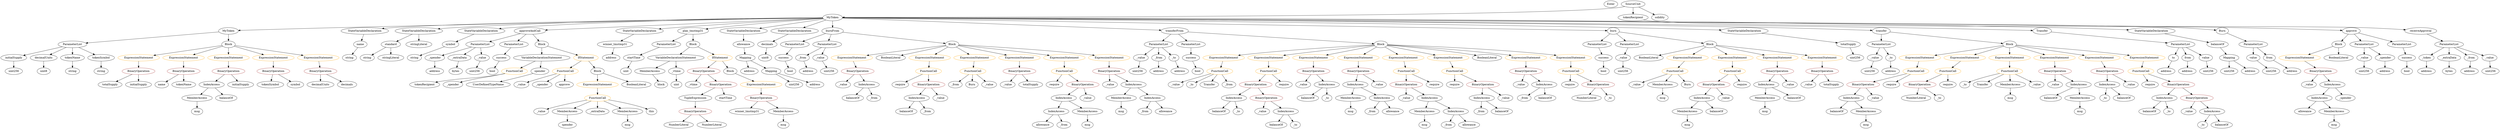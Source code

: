 strict digraph {
	graph [bb="0,0,11124,684"];
	node [label="\N"];
	Enter	[height=0.5,
		pos="7148.1,666",
		width=0.83628];
	TupleExpression_Unnamed	[color=black,
		height=0.5,
		label=TupleExpression,
		pos="3083.1,162",
		width=2.0422];
	BinaryOperation_Unnamed_22	[color=brown,
		height=0.5,
		label=BinaryOperation,
		pos="3083.1,90",
		width=1.9867];
	TupleExpression_Unnamed -> BinaryOperation_Unnamed_22	[pos="e,3083.1,108.1 3083.1,143.7 3083.1,136.41 3083.1,127.73 3083.1,119.54"];
	ExpressionStatement_Unnamed_20	[color=orange,
		height=0.5,
		label=ExpressionStatement,
		pos="5452.1,378",
		width=2.458];
	FunctionCall_Unnamed_11	[color=orange,
		height=0.5,
		label=FunctionCall,
		pos="5424.1,306",
		width=1.6125];
	ExpressionStatement_Unnamed_20 -> FunctionCall_Unnamed_11	[pos="e,5430.9,324.1 5445.1,359.7 5442.1,352.15 5438.5,343.12 5435.1,334.68"];
	NumberLiteral_Unnamed	[color=black,
		height=0.5,
		label=NumberLiteral,
		pos="8449.1,162",
		width=1.765];
	VariableDeclarationStatement_Unnamed	[color=black,
		height=0.5,
		label=VariableDeclarationStatement,
		pos="2402.1,378",
		width=3.3174];
	FunctionCall_Unnamed_4	[color=orange,
		height=0.5,
		label=FunctionCall,
		pos="2285.1,306",
		width=1.6125];
	VariableDeclarationStatement_Unnamed -> FunctionCall_Unnamed_4	[pos="e,2310.7,322.36 2373.7,360.05 2357.7,350.45 2337.4,338.34 2320.4,328.12"];
	VariableDeclaration_spender	[color=black,
		height=0.5,
		label=spender,
		pos="2401.1,306",
		width=1.1135];
	VariableDeclarationStatement_Unnamed -> VariableDeclaration_spender	[pos="e,2401.3,324.1 2401.8,359.7 2401.7,352.41 2401.6,343.73 2401.5,335.54"];
	ParameterList_Unnamed_11	[color=black,
		height=0.5,
		label=ParameterList,
		pos="2888.1,450",
		width=1.7095];
	Parameter_startTime	[color=black,
		height=0.5,
		label=startTime,
		pos="2808.1,378",
		width=1.266];
	ParameterList_Unnamed_11 -> Parameter_startTime	[pos="e,2826.1,394.75 2869.1,432.41 2858.8,423.41 2845.9,412.15 2834.7,402.29"];
	FunctionCall_Unnamed_16	[color=orange,
		height=0.5,
		label=FunctionCall,
		pos="4318.1,306",
		width=1.6125];
	Identifier__from_9	[color=black,
		height=0.5,
		label=_from,
		pos="4225.1,234",
		width=0.93331];
	FunctionCall_Unnamed_16 -> Identifier__from_9	[pos="e,4243.9,249.16 4297,289.12 4283.9,279.26 4266.9,266.47 4252.7,255.81"];
	Identifier_Burn_1	[color=black,
		height=0.5,
		label=Burn,
		pos="4305.1,234",
		width=0.7947];
	FunctionCall_Unnamed_16 -> Identifier_Burn_1	[pos="e,4308.2,252.1 4314.8,287.7 4313.5,280.32 4311.8,271.52 4310.3,263.25"];
	Identifier__value_24	[color=black,
		height=0.5,
		label=_value,
		pos="4386.1,234",
		width=0.96103];
	FunctionCall_Unnamed_16 -> Identifier__value_24	[pos="e,4371,250.51 4334.2,288.41 4342.8,279.53 4353.6,268.44 4363.1,258.67"];
	ParameterList_Unnamed	[color=black,
		height=0.5,
		label=ParameterList,
		pos="10892,450",
		width=1.7095];
	Parameter__token	[color=black,
		height=0.5,
		label=_token,
		pos="10787,378",
		width=1.0026];
	ParameterList_Unnamed -> Parameter__token	[pos="e,10808,392.93 10868,433.12 10853,423.09 10834,410.06 10817,399.29"];
	Parameter__extraData	[color=black,
		height=0.5,
		label=_extraData,
		pos="10892,378",
		width=1.4046];
	ParameterList_Unnamed -> Parameter__extraData	[pos="e,10892,396.1 10892,431.7 10892,424.41 10892,415.73 10892,407.54"];
	Parameter__from	[color=black,
		height=0.5,
		label=_from,
		pos="10994,378",
		width=0.93331];
	ParameterList_Unnamed -> Parameter__from	[pos="e,10974,392.86 10915,432.94 10930,422.91 10949,409.92 10965,399.19"];
	Parameter__value	[color=black,
		height=0.5,
		label=_value,
		pos="11084,378",
		width=0.96103];
	ParameterList_Unnamed -> Parameter__value	[pos="e,11056,389.11 10930,435.34 10963,423.09 11012,405.22 11046,392.9"];
	ParameterList_Unnamed_13	[color=black,
		height=0.5,
		label=ParameterList,
		pos="7087.1,450",
		width=1.7095];
	Parameter_success_3	[color=black,
		height=0.5,
		label=success,
		pos="7111.1,378",
		width=1.1135];
	ParameterList_Unnamed_13 -> Parameter_success_3	[pos="e,7105.2,396.1 7093,431.7 7095.5,424.24 7098.6,415.32 7101.5,406.97"];
	IfStatement_Unnamed	[color=orange,
		height=0.5,
		label=IfStatement,
		pos="2592.1,378",
		width=1.4739];
	FunctionCall_Unnamed_5	[color=orange,
		height=0.5,
		label=FunctionCall,
		pos="2517.1,306",
		width=1.6125];
	IfStatement_Unnamed -> FunctionCall_Unnamed_5	[pos="e,2534.6,323.39 2574.7,360.76 2565.3,351.99 2553.5,340.99 2543,331.22"];
	Block_Unnamed_4	[color=black,
		height=0.5,
		label=Block,
		pos="2631.1,306",
		width=0.90558];
	IfStatement_Unnamed -> Block_Unnamed_4	[pos="e,2622,323.31 2601.5,360.05 2606,352.03 2611.4,342.26 2616.4,333.3"];
	VariableDeclaration_to	[color=black,
		height=0.5,
		label=to,
		pos="9632.1,378",
		width=0.75];
	ElementaryTypeName_address_6	[color=black,
		height=0.5,
		label=address,
		pos="9609.1,306",
		width=1.0996];
	VariableDeclaration_to -> ElementaryTypeName_address_6	[pos="e,9614.7,324.28 9626.5,360.05 9624,352.52 9621,343.44 9618.2,334.94"];
	Identifier_balanceOf_13	[color=black,
		height=0.5,
		label=balanceOf,
		pos="3996.1,90",
		width=1.3491];
	Identifier__value_10	[color=black,
		height=0.5,
		label=_value,
		pos="6253.1,162",
		width=0.96103];
	MemberAccess_Unnamed_11	[color=black,
		height=0.5,
		label=MemberAccess,
		pos="7446.1,90",
		width=1.9174];
	Identifier_msg_9	[color=black,
		height=0.5,
		label=msg,
		pos="7446.1,18",
		width=0.75];
	MemberAccess_Unnamed_11 -> Identifier_msg_9	[pos="e,7446.1,36.104 7446.1,71.697 7446.1,64.407 7446.1,55.726 7446.1,47.536"];
	Parameter_success	[color=black,
		height=0.5,
		label=success,
		pos="10693,378",
		width=1.1135];
	ElementaryTypeName_bool	[color=black,
		height=0.5,
		label=bool,
		pos="10693,306",
		width=0.76697];
	Parameter_success -> ElementaryTypeName_bool	[pos="e,10693,324.1 10693,359.7 10693,352.41 10693,343.73 10693,335.54"];
	MemberAccess_Unnamed_15	[color=black,
		height=0.5,
		label=MemberAccess,
		pos="5005.1,162",
		width=1.9174];
	Identifier_msg_13	[color=black,
		height=0.5,
		label=msg,
		pos="5005.1,90",
		width=0.75];
	MemberAccess_Unnamed_15 -> Identifier_msg_13	[pos="e,5005.1,108.1 5005.1,143.7 5005.1,136.41 5005.1,127.73 5005.1,119.54"];
	VariableDeclaration_standard	[color=black,
		height=0.5,
		label=standard,
		pos="1717.1,450",
		width=1.1828];
	ElementaryTypeName_string	[color=black,
		height=0.5,
		label=string,
		pos="1614.1,378",
		width=0.864];
	VariableDeclaration_standard -> ElementaryTypeName_string	[pos="e,1633.8,392.4 1695.2,434.15 1680,423.82 1659.6,409.93 1643,398.68"];
	stringLiteral_Unnamed	[color=black,
		height=0.5,
		label=stringLiteral,
		pos="1717.1,378",
		width=1.5016];
	VariableDeclaration_standard -> stringLiteral_Unnamed	[pos="e,1717.1,396.1 1717.1,431.7 1717.1,424.41 1717.1,415.73 1717.1,407.54"];
	ParameterList_Unnamed_3	[color=black,
		height=0.5,
		label=ParameterList,
		pos="318.05,450",
		width=1.7095];
	Parameter_initialSupply	[color=black,
		height=0.5,
		label=initialSupply,
		pos="56.054,378",
		width=1.5571];
	ParameterList_Unnamed_3 -> Parameter_initialSupply	[pos="e,98.112,390.24 273.61,437.13 228.1,424.97 157.36,406.07 108.99,393.14"];
	Parameter_decimalUnits	[color=black,
		height=0.5,
		label=decimalUnits,
		pos="189.05,378",
		width=1.6264];
	ParameterList_Unnamed_3 -> Parameter_decimalUnits	[pos="e,216.85,394.09 289.74,433.64 271.3,423.63 247.02,410.46 226.93,399.55"];
	Parameter_tokenName	[color=black,
		height=0.5,
		label=tokenName,
		pos="318.05,378",
		width=1.46];
	ParameterList_Unnamed_3 -> Parameter_tokenName	[pos="e,318.05,396.1 318.05,431.7 318.05,424.41 318.05,415.73 318.05,407.54"];
	Parameter_tokenSymbol	[color=black,
		height=0.5,
		label=tokenSymbol,
		pos="449.05,378",
		width=1.6679];
	ParameterList_Unnamed_3 -> Parameter_tokenSymbol	[pos="e,420.82,394.09 346.8,433.64 365.62,423.59 390.41,410.34 410.87,399.4"];
	VariableDeclaration_totalSupply	[color=black,
		height=0.5,
		label=totalSupply,
		pos="7927.1,450",
		width=1.4739];
	ElementaryTypeName_uint256_1	[color=black,
		height=0.5,
		label=uint256,
		pos="8221.1,378",
		width=1.0442];
	VariableDeclaration_totalSupply -> ElementaryTypeName_uint256_1	[pos="e,8192.4,390.05 7973.5,440.98 8023.5,431.9 8105.1,415.76 8174.1,396 8176.6,395.27 8179.2,394.48 8181.8,393.65"];
	Identifier__value_1	[color=black,
		height=0.5,
		label=_value,
		pos="9749.1,90",
		width=0.96103];
	ElementaryTypeName_uint	[color=black,
		height=0.5,
		label=uint,
		pos="2755.1,306",
		width=0.75];
	Parameter_startTime -> ElementaryTypeName_uint	[pos="e,2766.8,322.51 2795.5,360.41 2789,351.8 2780.9,341.11 2773.6,331.56"];
	Identifier_msg_10	[color=black,
		height=0.5,
		label=msg,
		pos="7807.1,90",
		width=0.75];
	ExpressionStatement_Unnamed_1	[color=orange,
		height=0.5,
		label=ExpressionStatement,
		pos="616.05,378",
		width=2.458];
	BinaryOperation_Unnamed_1	[color=brown,
		height=0.5,
		label=BinaryOperation,
		pos="602.05,306",
		width=1.9867];
	ExpressionStatement_Unnamed_1 -> BinaryOperation_Unnamed_1	[pos="e,605.47,324.1 612.59,359.7 611.12,352.32 609.36,343.52 607.7,335.25"];
	ElementaryTypeName_uint256_6	[color=black,
		height=0.5,
		label=uint256,
		pos="56.054,306",
		width=1.0442];
	FunctionDefinition_MyToken	[color=black,
		height=0.5,
		label=MyToken,
		pos="1006.1,522",
		width=1.3076];
	FunctionDefinition_MyToken -> ParameterList_Unnamed_3	[pos="e,375.18,456.81 960.91,516.41 843.29,504.44 526.84,472.24 386.58,457.97"];
	Block_Unnamed	[color=black,
		height=0.5,
		label=Block,
		pos="1006.1,450",
		width=0.90558];
	FunctionDefinition_MyToken -> Block_Unnamed	[pos="e,1006.1,468.1 1006.1,503.7 1006.1,496.41 1006.1,487.73 1006.1,479.54"];
	Identifier__value_5	[color=black,
		height=0.5,
		label=_value,
		pos="10252,234",
		width=0.96103];
	Identifier_winner_tmstmp31	[color=black,
		height=0.5,
		label=winner_tmstmp31,
		pos="3314.1,90",
		width=2.1392];
	ExpressionStatement_Unnamed_11	[color=orange,
		height=0.5,
		label=ExpressionStatement,
		pos="10204,378",
		width=2.458];
	BinaryOperation_Unnamed_11	[color=brown,
		height=0.5,
		label=BinaryOperation,
		pos="10308,306",
		width=1.9867];
	ExpressionStatement_Unnamed_11 -> BinaryOperation_Unnamed_11	[pos="e,10284,323.23 10229,360.41 10242,351.19 10260,339.59 10275,329.55"];
	IndexAccess_Unnamed_19	[color=black,
		height=0.5,
		label=IndexAccess,
		pos="4046.1,162",
		width=1.6402];
	IndexAccess_Unnamed_19 -> Identifier_balanceOf_13	[pos="e,4008,107.79 4034,144.05 4028.2,135.97 4021.1,126.12 4014.7,117.11"];
	Identifier__from_5	[color=black,
		height=0.5,
		label=_from,
		pos="4096.1,90",
		width=0.93331];
	IndexAccess_Unnamed_19 -> Identifier__from_5	[pos="e,4084.4,107.31 4058.2,144.05 4064.1,135.77 4071.3,125.62 4077.9,116.42"];
	ElementaryTypeName_address_13	[color=black,
		height=0.5,
		label=address,
		pos="2705.1,378",
		width=1.0996];
	BinaryOperation_Unnamed_30	[color=brown,
		height=0.5,
		label=BinaryOperation,
		pos="4916.1,306",
		width=1.9867];
	Identifier__value_22	[color=black,
		height=0.5,
		label=_value,
		pos="4936.1,234",
		width=0.96103];
	BinaryOperation_Unnamed_30 -> Identifier__value_22	[pos="e,4931.2,252.1 4921,287.7 4923.1,280.24 4925.7,271.32 4928.1,262.97"];
	IndexAccess_Unnamed_23	[color=black,
		height=0.5,
		label=IndexAccess,
		pos="5048.1,234",
		width=1.6402];
	BinaryOperation_Unnamed_30 -> IndexAccess_Unnamed_23	[pos="e,5019.4,250.18 4945.7,289.29 4964.5,279.29 4989.2,266.23 5009.5,255.43"];
	ElementaryTypeName_address	[color=black,
		height=0.5,
		label=address,
		pos="10991,306",
		width=1.0996];
	Identifier__to	[color=black,
		height=0.5,
		label=_to,
		pos="8558.1,162",
		width=0.75];
	VariableDeclaration_allowance	[color=black,
		height=0.5,
		label=allowance,
		pos="3288.1,450",
		width=1.3076];
	Mapping_Unnamed_1	[color=black,
		height=0.5,
		label=Mapping,
		pos="3296.1,378",
		width=1.2105];
	VariableDeclaration_allowance -> Mapping_Unnamed_1	[pos="e,3294.1,396.1 3290,431.7 3290.9,424.41 3291.9,415.73 3292.8,407.54"];
	ParameterList_Unnamed_4	[color=black,
		height=0.5,
		label=ParameterList,
		pos="8351.1,450",
		width=1.7095];
	Parameter__value_1	[color=black,
		height=0.5,
		label=_value,
		pos="8311.1,378",
		width=0.96103];
	ParameterList_Unnamed_4 -> Parameter__value_1	[pos="e,8320.6,395.79 8341.4,432.05 8336.9,424.14 8331.4,414.54 8326.3,405.69"];
	Parameter__to	[color=black,
		height=0.5,
		label=_to,
		pos="8391.1,378",
		width=0.75];
	ParameterList_Unnamed_4 -> Parameter__to	[pos="e,8381.7,395.31 8360.7,432.05 8365.3,424.03 8370.9,414.26 8376,405.3"];
	Identifier_totalSupply	[color=black,
		height=0.5,
		label=totalSupply,
		pos="475.05,234",
		width=1.4739];
	StateVariableDeclaration_Unnamed_1	[color=black,
		height=0.5,
		label=StateVariableDeclaration,
		pos="1618.1,522",
		width=2.8184];
	VariableDeclaration_name	[color=black,
		height=0.5,
		label=name,
		pos="1562.1,450",
		width=0.83628];
	StateVariableDeclaration_Unnamed_1 -> VariableDeclaration_name	[pos="e,1574.6,466.67 1604.2,503.7 1597.4,495.19 1589.1,484.8 1581.7,475.5"];
	Identifier_tokenRecipient	[color=black,
		height=0.5,
		label=tokenRecipient,
		pos="1840.1,234",
		width=1.8343];
	FunctionCall_Unnamed_4 -> Identifier_tokenRecipient	[pos="e,1888.3,246.72 2242.7,293.37 2234.6,291.38 2226.1,289.49 2218.1,288 2084.7,263.27 2048.7,275.02 1915.1,252 1909.9,251.11 1904.6,\
250.1 1899.2,249.02"];
	Identifier__spender_1	[color=black,
		height=0.5,
		label=_spender,
		pos="1969.1,234",
		width=1.2521];
	FunctionCall_Unnamed_4 -> Identifier__spender_1	[pos="e,2002.9,246.34 2241.9,293.61 2234,291.64 2225.8,289.69 2218.1,288 2132,269.15 2108.6,273.27 2023.1,252 2020,251.23 2016.8,250.39 \
2013.6,249.5"];
	ElementaryTypeName_uint_1	[color=black,
		height=0.5,
		label=uint,
		pos="2993.1,234",
		width=0.75];
	Identifier__to_3	[color=black,
		height=0.5,
		label=_to,
		pos="9383.1,162",
		width=0.75];
	Identifier_require_2	[color=black,
		height=0.5,
		label=require,
		pos="9590.1,234",
		width=1.0026];
	BinaryOperation_Unnamed_11 -> Identifier__value_5	[pos="e,10265,250.83 10294,288.05 10288,279.56 10279,269.11 10272,259.73"];
	IndexAccess_Unnamed_6	[color=black,
		height=0.5,
		label=IndexAccess,
		pos="10364,234",
		width=1.6402];
	BinaryOperation_Unnamed_11 -> IndexAccess_Unnamed_6	[pos="e,10351,251.79 10322,288.05 10328,279.8 10336,269.7 10344,260.54"];
	IndexAccess_Unnamed_18	[color=black,
		height=0.5,
		label=IndexAccess,
		pos="7809.1,234",
		width=1.6402];
	MemberAccess_Unnamed_12	[color=black,
		height=0.5,
		label=MemberAccess,
		pos="7807.1,162",
		width=1.9174];
	IndexAccess_Unnamed_18 -> MemberAccess_Unnamed_12	[pos="e,7807.5,180.1 7808.6,215.7 7808.4,208.41 7808.1,199.73 7807.9,191.54"];
	Identifier_balanceOf_12	[color=black,
		height=0.5,
		label=balanceOf,
		pos="7943.1,162",
		width=1.3491];
	IndexAccess_Unnamed_18 -> Identifier_balanceOf_12	[pos="e,7915.7,177.27 7837.8,217.98 7857.6,207.63 7884.2,193.76 7905.6,182.54"];
	Identifier_require_8	[color=black,
		height=0.5,
		label=require,
		pos="3976.1,234",
		width=1.0026];
	BinaryOperation_Unnamed_9	[color=brown,
		height=0.5,
		label=BinaryOperation,
		pos="9141.1,306",
		width=1.9867];
	Identifier__value_2	[color=black,
		height=0.5,
		label=_value,
		pos="9141.1,234",
		width=0.96103];
	BinaryOperation_Unnamed_9 -> Identifier__value_2	[pos="e,9141.1,252.1 9141.1,287.7 9141.1,280.41 9141.1,271.73 9141.1,263.54"];
	IndexAccess_Unnamed_4	[color=black,
		height=0.5,
		label=IndexAccess,
		pos="9253.1,234",
		width=1.6402];
	BinaryOperation_Unnamed_9 -> IndexAccess_Unnamed_4	[pos="e,9228,250.67 9167,288.76 9182.4,279.18 9202,266.92 9218.6,256.53"];
	StateVariableDeclaration_Unnamed	[color=black,
		height=0.5,
		label=StateVariableDeclaration,
		pos="1867.1,522",
		width=2.8184];
	StateVariableDeclaration_Unnamed -> VariableDeclaration_standard	[pos="e,1744.7,463.88 1832.3,504.76 1809.1,493.98 1778.8,479.81 1755,468.73"];
	stringLiteral_Unnamed_1	[color=black,
		height=0.5,
		label=stringLiteral,
		pos="1867.1,450",
		width=1.5016];
	StateVariableDeclaration_Unnamed -> stringLiteral_Unnamed_1	[pos="e,1867.1,468.1 1867.1,503.7 1867.1,496.41 1867.1,487.73 1867.1,479.54"];
	BinaryOperation_Unnamed_14	[color=brown,
		height=0.5,
		label=BinaryOperation,
		pos="5554.1,234",
		width=1.9867];
	IndexAccess_Unnamed_10	[color=black,
		height=0.5,
		label=IndexAccess,
		pos="5416.1,162",
		width=1.6402];
	BinaryOperation_Unnamed_14 -> IndexAccess_Unnamed_10	[pos="e,5445.6,178.01 5523.4,217.46 5503.5,207.36 5477.3,194.07 5455.8,183.16"];
	BinaryOperation_Unnamed_15	[color=brown,
		height=0.5,
		label=BinaryOperation,
		pos="5565.1,162",
		width=1.9867];
	BinaryOperation_Unnamed_14 -> BinaryOperation_Unnamed_15	[pos="e,5562.4,180.1 5556.8,215.7 5557.9,208.32 5559.3,199.52 5560.6,191.25"];
	BinaryOperation_Unnamed_6	[color=brown,
		height=0.5,
		label=BinaryOperation,
		pos="8257.1,234",
		width=1.9867];
	IndexAccess_Unnamed_1	[color=black,
		height=0.5,
		label=IndexAccess,
		pos="8208.1,162",
		width=1.6402];
	BinaryOperation_Unnamed_6 -> IndexAccess_Unnamed_1	[pos="e,8219.8,179.79 8245.2,216.05 8239.5,207.97 8232.6,198.12 8226.3,189.11"];
	Identifier__value	[color=black,
		height=0.5,
		label=_value,
		pos="8320.1,162",
		width=0.96103];
	BinaryOperation_Unnamed_6 -> Identifier__value	[pos="e,8305.8,178.83 8272.3,216.05 8280.1,207.38 8289.8,196.67 8298.3,187.15"];
	Identifier_balanceOf_4	[color=black,
		height=0.5,
		label=balanceOf,
		pos="9122.1,162",
		width=1.3491];
	ExpressionStatement_Unnamed_12	[color=orange,
		height=0.5,
		label=ExpressionStatement,
		pos="2631.1,234",
		width=2.458];
	FunctionCall_Unnamed_6	[color=orange,
		height=0.5,
		label=FunctionCall,
		pos="2631.1,162",
		width=1.6125];
	ExpressionStatement_Unnamed_12 -> FunctionCall_Unnamed_6	[pos="e,2631.1,180.1 2631.1,215.7 2631.1,208.41 2631.1,199.73 2631.1,191.54"];
	Identifier__value_23	[color=black,
		height=0.5,
		label=_value,
		pos="4473.1,234",
		width=0.96103];
	ElementaryTypeName_address_1	[color=black,
		height=0.5,
		label=address,
		pos="10787,306",
		width=1.0996];
	FunctionCall_Unnamed_1	[color=orange,
		height=0.5,
		label=FunctionCall,
		pos="8503.1,306",
		width=1.6125];
	FunctionCall_Unnamed_1 -> BinaryOperation_Unnamed_6	[pos="e,8303.2,248.13 8461.3,293.13 8420.9,281.62 8359.2,264.08 8314.2,251.27"];
	Identifier_require_1	[color=black,
		height=0.5,
		label=require,
		pos="8383.1,234",
		width=1.0026];
	FunctionCall_Unnamed_1 -> Identifier_require_1	[pos="e,8405.7,248.21 8476.7,289.64 8458.7,279.13 8434.7,265.13 8415.5,253.94"];
	BinaryOperation_Unnamed_2	[color=brown,
		height=0.5,
		label=BinaryOperation,
		pos="807.05,306",
		width=1.9867];
	Identifier_name	[color=black,
		height=0.5,
		label=name,
		pos="706.05,234",
		width=0.83628];
	BinaryOperation_Unnamed_2 -> Identifier_name	[pos="e,725.19,248.26 783.37,288.59 768.7,278.41 749.76,265.29 734.3,254.58"];
	Identifier_tokenName	[color=black,
		height=0.5,
		label=tokenName,
		pos="807.05,234",
		width=1.46];
	BinaryOperation_Unnamed_2 -> Identifier_tokenName	[pos="e,807.05,252.1 807.05,287.7 807.05,280.41 807.05,271.73 807.05,263.54"];
	ElementaryTypeName_string_2	[color=black,
		height=0.5,
		label=string,
		pos="1820.1,378",
		width=0.864];
	Identifier_decimalUnits	[color=black,
		height=0.5,
		label=decimalUnits,
		pos="1435.1,234",
		width=1.6264];
	ElementaryTypeName_bool_1	[color=black,
		height=0.5,
		label=bool,
		pos="2181.1,306",
		width=0.76697];
	ElementaryTypeName_address_12	[color=black,
		height=0.5,
		label=address,
		pos="5235.1,306",
		width=1.0996];
	ContractDefinition_MyToken	[color=black,
		height=0.5,
		label=MyToken,
		pos="3677.1,594",
		width=1.3076];
	ContractDefinition_MyToken -> FunctionDefinition_MyToken	[pos="e,1052.8,524.73 3630.1,592.02 3399.1,587.14 2359.4,564.82 1508.1,540 1347.4,535.32 1157.8,528.56 1064.2,525.15"];
	ContractDefinition_MyToken -> StateVariableDeclaration_Unnamed_1	[pos="e,1696.2,533.87 3629.8,593.33 3414.3,594.5 2502.3,595.74 1757.1,540 1741,538.8 1724,537.08 1707.5,535.2"];
	ContractDefinition_MyToken -> StateVariableDeclaration_Unnamed	[pos="e,1950.9,532.41 3629.8,592.61 3433.9,590.77 2667.6,581.18 2039.1,540 2014.1,538.37 1987.2,536 1962.3,533.54"];
	StateVariableDeclaration_Unnamed_2	[color=black,
		height=0.5,
		label=StateVariableDeclaration,
		pos="2149.1,522",
		width=2.8184];
	ContractDefinition_MyToken -> StateVariableDeclaration_Unnamed_2	[pos="e,2228,533.67 3629.7,592.59 3452.8,590.78 2814.3,581.55 2290.1,540 2273.5,538.69 2255.9,536.89 2239,534.96"];
	FunctionDefinition_approveAndCall	[color=black,
		height=0.5,
		label=approveAndCall,
		pos="2371.1,522",
		width=1.9867];
	ContractDefinition_MyToken -> FunctionDefinition_approveAndCall	[pos="e,2440.5,526.72 3630.6,590.51 3437.7,580.17 2698.8,540.57 2451.9,527.33"];
	StateVariableDeclaration_Unnamed_7	[color=black,
		height=0.5,
		label=StateVariableDeclaration,
		pos="2805.1,522",
		width=2.8184];
	ContractDefinition_MyToken -> StateVariableDeclaration_Unnamed_7	[pos="e,2893,531.35 3631.2,589.7 3520.8,581.69 3231.4,560.4 2990.1,540 2962.2,537.65 2932.1,534.94 2904.3,532.39"];
	FunctionDefinition_play_tmstmp31	[color=black,
		height=0.5,
		label=play_tmstmp31,
		pos="3067.1,522",
		width=1.8897];
	ContractDefinition_MyToken -> FunctionDefinition_play_tmstmp31	[pos="e,3124,532.24 3631.6,588.88 3543.7,580.76 3344.8,561.61 3178.1,540 3164.2,538.2 3149.3,536.07 3135.2,533.94"];
	StateVariableDeclaration_Unnamed_6	[color=black,
		height=0.5,
		label=StateVariableDeclaration,
		pos="3288.1,522",
		width=2.8184];
	ContractDefinition_MyToken -> StateVariableDeclaration_Unnamed_6	[pos="e,3357.3,535.46 3635.1,585.44 3571.4,574 3449.5,552.06 3368.5,537.47"];
	StateVariableDeclaration_Unnamed_3	[color=black,
		height=0.5,
		label=StateVariableDeclaration,
		pos="3509.1,522",
		width=2.8184];
	ContractDefinition_MyToken -> StateVariableDeclaration_Unnamed_3	[pos="e,3547.6,539.08 3646.2,580.16 3621.6,569.91 3586.7,555.34 3558.2,543.48"];
	FunctionDefinition_burnFrom	[color=black,
		height=0.5,
		label=burnFrom,
		pos="3677.1,522",
		width=1.3353];
	ContractDefinition_MyToken -> FunctionDefinition_burnFrom	[pos="e,3677.1,540.1 3677.1,575.7 3677.1,568.41 3677.1,559.73 3677.1,551.54"];
	FunctionDefinition_transferFrom	[color=black,
		height=0.5,
		label=transferFrom,
		pos="5223.1,522",
		width=1.6402];
	ContractDefinition_MyToken -> FunctionDefinition_transferFrom	[pos="e,5164.7,525.64 3723.7,590.89 3945,580.87 4887.9,538.17 5153.3,526.16"];
	FunctionDefinition_burn	[color=black,
		height=0.5,
		label=burn,
		pos="7158.1,522",
		width=0.76697];
	ContractDefinition_MyToken -> FunctionDefinition_burn	[pos="e,7130.5,523.55 3724.3,592.05 4112,584.25 6765.4,530.9 7119.1,523.78"];
	StateVariableDeclaration_Unnamed_4	[color=black,
		height=0.5,
		label=StateVariableDeclaration,
		pos="7549.1,522",
		width=2.8184];
	ContractDefinition_MyToken -> StateVariableDeclaration_Unnamed_4	[pos="e,7453.7,528.43 3724.2,592.88 4030.8,591.94 5774.8,584.79 7195.1,540 7278.2,537.38 7372.3,532.78 7442.6,529.03"];
	FunctionDefinition_transfer	[color=black,
		height=0.5,
		label=transfer,
		pos="8351.1,522",
		width=1.0719];
	ContractDefinition_MyToken -> FunctionDefinition_transfer	[pos="e,8312.4,524.1 3724.4,592.57 4054,589.55 6041.5,570.63 7659.1,540 7899.6,535.45 8187,527.62 8301,524.42"];
	EventDefinition_Transfer	[color=black,
		height=0.5,
		label=Transfer,
		pos="9020.1,522",
		width=1.1689];
	ContractDefinition_MyToken -> EventDefinition_Transfer	[pos="e,8977.9,524.39 3724.5,592.76 4087.6,590.85 6466.1,577.3 8399.1,540 8609,535.95 8858.8,528.23 8966.4,524.76"];
	StateVariableDeclaration_Unnamed_5	[color=black,
		height=0.5,
		label=StateVariableDeclaration,
		pos="9818.1,522",
		width=2.8184];
	ContractDefinition_MyToken -> StateVariableDeclaration_Unnamed_5	[pos="e,9718.4,525.68 3724.5,592.77 4115.7,590.81 6850.7,576.17 9071.1,540 9297,536.32 9561.4,529.78 9707.2,525.97"];
	EventDefinition_Burn	[color=black,
		height=0.5,
		label=Burn,
		pos="9984.1,522",
		width=0.7947];
	ContractDefinition_MyToken -> EventDefinition_Burn	[pos="e,9959.9,531.99 3724.2,592.79 4290.5,590.23 9765.3,564.87 9928.1,540 9935,538.93 9942.4,537.19 9949.3,535.22"];
	FunctionDefinition_approve	[color=black,
		height=0.5,
		label=approve,
		pos="10433,522",
		width=1.1412];
	ContractDefinition_MyToken -> FunctionDefinition_approve	[pos="e,10392,525.14 3724.2,592.82 4231.8,590.88 8693.3,573.02 10022,540 10151,536.79 10303,529.64 10381,525.71"];
	IndexAccess_Unnamed_7	[color=black,
		height=0.5,
		label=IndexAccess,
		pos="10303,162",
		width=1.6402];
	IndexAccess_Unnamed_6 -> IndexAccess_Unnamed_7	[pos="e,10317,179.47 10350,216.41 10342,207.95 10333,197.49 10325,188.08"];
	Identifier__spender	[color=black,
		height=0.5,
		label=_spender,
		pos="10425,162",
		width=1.2521];
	IndexAccess_Unnamed_6 -> Identifier__spender	[pos="e,10411,179.47 10379,216.41 10386,207.95 10395,197.49 10403,188.08"];
	Identifier__value_14	[color=black,
		height=0.5,
		label=_value,
		pos="5170.1,234",
		width=0.96103];
	ParameterList_Unnamed_7	[color=black,
		height=0.5,
		label=ParameterList,
		pos="2122.1,450",
		width=1.7095];
	Parameter__spender_1	[color=black,
		height=0.5,
		label=_spender,
		pos="1914.1,378",
		width=1.2521];
	ParameterList_Unnamed_7 -> Parameter__spender_1	[pos="e,1947.8,390.37 2082.9,435.83 2047.5,423.9 1995.3,406.34 1958.3,393.9"];
	Parameter__extraData_1	[color=black,
		height=0.5,
		label=_extraData,
		pos="2028.1,378",
		width=1.4046];
	ParameterList_Unnamed_7 -> Parameter__extraData_1	[pos="e,2049.1,394.67 2100.3,432.76 2087.7,423.45 2071.8,411.61 2058.1,401.41"];
	Parameter__value_3	[color=black,
		height=0.5,
		label=_value,
		pos="2131.1,378",
		width=0.96103];
	ParameterList_Unnamed_7 -> Parameter__value_3	[pos="e,2128.9,396.1 2124.3,431.7 2125.2,424.32 2126.4,415.52 2127.4,407.25"];
	NumberLiteral_Unnamed_1	[color=black,
		height=0.5,
		label=NumberLiteral,
		pos="7059.1,162",
		width=1.765];
	Identifier__to_4	[color=black,
		height=0.5,
		label=_to,
		pos="8716.1,234",
		width=0.75];
	BinaryOperation_Unnamed_10	[color=brown,
		height=0.5,
		label=BinaryOperation,
		pos="9345.1,306",
		width=1.9867];
	IndexAccess_Unnamed_5	[color=black,
		height=0.5,
		label=IndexAccess,
		pos="9389.1,234",
		width=1.6402];
	BinaryOperation_Unnamed_10 -> IndexAccess_Unnamed_5	[pos="e,9378.5,251.79 9355.7,288.05 9360.7,280.06 9366.8,270.33 9372.5,261.4"];
	Identifier__value_3	[color=black,
		height=0.5,
		label=_value,
		pos="9501.1,234",
		width=0.96103];
	BinaryOperation_Unnamed_10 -> Identifier__value_3	[pos="e,9475.5,246.47 9378.9,289.81 9404.4,278.36 9439.3,262.69 9465.3,251.04"];
	ElementaryTypeName_uint256_7	[color=black,
		height=0.5,
		label=uint256,
		pos="8292.1,306",
		width=1.0442];
	BinaryOperation_Unnamed	[color=brown,
		height=0.5,
		label=BinaryOperation,
		pos="1006.1,306",
		width=1.9867];
	IndexAccess_Unnamed	[color=black,
		height=0.5,
		label=IndexAccess,
		pos="937.05,234",
		width=1.6402];
	BinaryOperation_Unnamed -> IndexAccess_Unnamed	[pos="e,953.13,251.31 989.35,288.05 980.84,279.42 970.33,268.76 960.98,259.27"];
	Identifier_initialSupply	[color=black,
		height=0.5,
		label=initialSupply,
		pos="1070.1,234",
		width=1.5571];
	BinaryOperation_Unnamed -> Identifier_initialSupply	[pos="e,1054.7,251.79 1021.5,288.05 1029.2,279.71 1038.5,269.49 1047,260.25"];
	Identifier__value_6	[color=black,
		height=0.5,
		label=_value,
		pos="2281.1,234",
		width=0.96103];
	FunctionCall_Unnamed_5 -> Identifier__value_6	[pos="e,2307.9,245.86 2473.9,293.63 2426.3,280.97 2352.6,261.08 2325.1,252 2323,251.31 2320.8,250.57 2318.6,249.81"];
	Identifier__spender_2	[color=black,
		height=0.5,
		label=_spender,
		pos="2379.1,234",
		width=1.2521];
	FunctionCall_Unnamed_5 -> Identifier__spender_2	[pos="e,2405.9,248.64 2487.8,290.15 2466.9,279.55 2438.6,265.21 2416.1,253.81"];
	Identifier_approve	[color=black,
		height=0.5,
		label=approve,
		pos="2483.1,234",
		width=1.1412];
	FunctionCall_Unnamed_5 -> Identifier_approve	[pos="e,2491.4,252.1 2508.6,287.7 2504.9,280.07 2500.5,270.92 2496.4,262.4"];
	Identifier__from_2	[color=black,
		height=0.5,
		label=_from,
		pos="6801.1,162",
		width=0.93331];
	MemberAccess_Unnamed_8	[color=black,
		height=0.5,
		label=MemberAccess,
		pos="5995.1,162",
		width=1.9174];
	Identifier_msg_7	[color=black,
		height=0.5,
		label=msg,
		pos="5995.1,90",
		width=0.75];
	MemberAccess_Unnamed_8 -> Identifier_msg_7	[pos="e,5995.1,108.1 5995.1,143.7 5995.1,136.41 5995.1,127.73 5995.1,119.54"];
	Identifier_balanceOf_7	[color=black,
		height=0.5,
		label=balanceOf,
		pos="5599.1,18",
		width=1.3491];
	VariableDeclarationStatement_Unnamed_1	[color=black,
		height=0.5,
		label=VariableDeclarationStatement,
		pos="2991.1,378",
		width=3.3174];
	MemberAccess_Unnamed_9	[color=black,
		height=0.5,
		label=MemberAccess,
		pos="2869.1,306",
		width=1.9174];
	VariableDeclarationStatement_Unnamed_1 -> MemberAccess_Unnamed_9	[pos="e,2896.8,322.91 2961.8,360.23 2945.2,350.68 2924.1,338.61 2906.3,328.38"];
	VariableDeclaration__vtime	[color=black,
		height=0.5,
		label=_vtime,
		pos="2992.1,306",
		width=0.98875];
	VariableDeclarationStatement_Unnamed_1 -> VariableDeclaration__vtime	[pos="e,2991.8,324.1 2991.3,359.7 2991.4,352.41 2991.5,343.73 2991.6,335.54"];
	BinaryOperation_Unnamed_31	[color=brown,
		height=0.5,
		label=BinaryOperation,
		pos="4524.1,306",
		width=1.9867];
	BinaryOperation_Unnamed_31 -> Identifier__value_23	[pos="e,4484.9,251.31 4511.7,288.05 4505.7,279.77 4498.3,269.62 4491.6,260.42"];
	Identifier_totalSupply_2	[color=black,
		height=0.5,
		label=totalSupply,
		pos="4579.1,234",
		width=1.4739];
	BinaryOperation_Unnamed_31 -> Identifier_totalSupply_2	[pos="e,4565.9,251.79 4537.4,288.05 4543.8,279.89 4551.6,269.91 4558.8,260.82"];
	Identifier_msg_1	[color=black,
		height=0.5,
		label=msg,
		pos="8276.1,18",
		width=0.75];
	Identifier__value_16	[color=black,
		height=0.5,
		label=_value,
		pos="7921.1,234",
		width=0.96103];
	Identifier_balanceOf_1	[color=black,
		height=0.5,
		label=balanceOf,
		pos="8140.1,90",
		width=1.3491];
	IndexAccess_Unnamed_1 -> Identifier_balanceOf_1	[pos="e,8156.1,107.47 8191.9,144.41 8183.6,135.78 8173.1,125.06 8163.9,115.5"];
	MemberAccess_Unnamed_1	[color=black,
		height=0.5,
		label=MemberAccess,
		pos="8276.1,90",
		width=1.9174];
	IndexAccess_Unnamed_1 -> MemberAccess_Unnamed_1	[pos="e,8259.6,107.96 8224.2,144.41 8232.3,135.99 8242.5,125.58 8251.6,116.2"];
	Identifier__from_1	[color=black,
		height=0.5,
		label=_from,
		pos="6429.1,18",
		width=0.93331];
	Parameter__value_4	[color=black,
		height=0.5,
		label=_value,
		pos="5055.1,378",
		width=0.96103];
	ElementaryTypeName_uint256_10	[color=black,
		height=0.5,
		label=uint256,
		pos="5043.1,306",
		width=1.0442];
	Parameter__value_4 -> ElementaryTypeName_uint256_10	[pos="e,5046,324.1 5052.1,359.7 5050.8,352.32 5049.3,343.52 5047.9,335.25"];
	Identifier_balanceOf_8	[color=black,
		height=0.5,
		label=balanceOf,
		pos="5354.1,90",
		width=1.3491];
	IndexAccess_Unnamed_10 -> Identifier_balanceOf_8	[pos="e,5368.6,107.47 5401.4,144.41 5393.9,135.95 5384.6,125.49 5376.3,116.08"];
	Identifier__to_7	[color=black,
		height=0.5,
		label=_to,
		pos="5448.1,90",
		width=0.75];
	IndexAccess_Unnamed_10 -> Identifier__to_7	[pos="e,5440.5,107.62 5424,143.7 5427.5,135.95 5431.8,126.64 5435.7,118.02"];
	VariableDeclaration_symbol	[color=black,
		height=0.5,
		label=symbol,
		pos="1995.1,450",
		width=1.0581];
	StateVariableDeclaration_Unnamed_2 -> VariableDeclaration_symbol	[pos="e,2021.9,463.21 2113.3,504.76 2089,493.72 2056.9,479.13 2032.3,467.94"];
	IndexAccess_Unnamed_3	[color=black,
		height=0.5,
		label=IndexAccess,
		pos="9634.1,162",
		width=1.6402];
	Identifier_balanceOf_3	[color=black,
		height=0.5,
		label=balanceOf,
		pos="9557.1,90",
		width=1.3491];
	IndexAccess_Unnamed_3 -> Identifier_balanceOf_3	[pos="e,9574.9,107.23 9615.8,144.41 9606.1,135.54 9593.9,124.47 9583.1,114.71"];
	Identifier__to_2	[color=black,
		height=0.5,
		label=_to,
		pos="9651.1,90",
		width=0.75];
	IndexAccess_Unnamed_3 -> Identifier__to_2	[pos="e,9646.9,108.1 9638.3,143.7 9640,136.32 9642.2,127.52 9644.2,119.25"];
	BinaryOperation_Unnamed_5	[color=brown,
		height=0.5,
		label=BinaryOperation,
		pos="8509.1,234",
		width=1.9867];
	BinaryOperation_Unnamed_5 -> NumberLiteral_Unnamed	[pos="e,8463.4,179.79 8494.5,216.05 8487.4,207.71 8478.6,197.49 8470.7,188.25"];
	BinaryOperation_Unnamed_5 -> Identifier__to	[pos="e,8547,178.83 8520.9,216.05 8526.8,207.65 8534,197.32 8540.5,188.02"];
	Identifier__value_17	[color=black,
		height=0.5,
		label=_value,
		pos="8008.1,234",
		width=0.96103];
	Identifier__value_7	[color=black,
		height=0.5,
		label=_value,
		pos="2371.1,90",
		width=0.96103];
	FunctionCall_Unnamed_6 -> Identifier__value_7	[pos="e,2397.4,101.8 2583.8,151.24 2539.7,141.7 2472.3,126.01 2415.1,108 2412.8,107.29 2410.5,106.52 2408.2,105.72"];
	MemberAccess_Unnamed_5	[color=black,
		height=0.5,
		label=MemberAccess,
		pos="2493.1,90",
		width=1.9174];
	FunctionCall_Unnamed_6 -> MemberAccess_Unnamed_5	[pos="e,2523.7,106.55 2601.8,146.15 2582,136.11 2555.5,122.7 2533.7,111.62"];
	Identifier__extraData	[color=black,
		height=0.5,
		label=_extraData,
		pos="2631.1,90",
		width=1.4046];
	FunctionCall_Unnamed_6 -> Identifier__extraData	[pos="e,2631.1,108.1 2631.1,143.7 2631.1,136.41 2631.1,127.73 2631.1,119.54"];
	MemberAccess_Unnamed_6	[color=black,
		height=0.5,
		label=MemberAccess,
		pos="2769.1,90",
		width=1.9174];
	FunctionCall_Unnamed_6 -> MemberAccess_Unnamed_6	[pos="e,2738.4,106.55 2660.3,146.15 2680.1,136.11 2706.6,122.7 2728.4,111.62"];
	Identifier_this	[color=black,
		height=0.5,
		label=this,
		pos="2883.1,90",
		width=0.75];
	FunctionCall_Unnamed_6 -> Identifier_this	[pos="e,2862,101.79 2679.9,151.93 2724.2,143.02 2791,127.88 2847.1,108 2848.6,107.45 2850.2,106.86 2851.7,106.23"];
	Parameter__value_2	[color=black,
		height=0.5,
		label=_value,
		pos="10492,378",
		width=0.96103];
	ElementaryTypeName_uint256_8	[color=black,
		height=0.5,
		label=uint256,
		pos="10492,306",
		width=1.0442];
	Parameter__value_2 -> ElementaryTypeName_uint256_8	[pos="e,10492,324.1 10492,359.7 10492,352.41 10492,343.73 10492,335.54"];
	ElementaryTypeName_string_4	[color=black,
		height=0.5,
		label=string,
		pos="449.05,306",
		width=0.864];
	BooleanLiteral_Unnamed_3	[color=black,
		height=0.5,
		label=BooleanLiteral,
		pos="7321.1,378",
		width=1.7788];
	Identifier_allowance	[color=black,
		height=0.5,
		label=allowance,
		pos="10236,90",
		width=1.3076];
	MemberAccess_Unnamed_7	[color=black,
		height=0.5,
		label=MemberAccess,
		pos="6317.1,90",
		width=1.9174];
	Identifier_msg_6	[color=black,
		height=0.5,
		label=msg,
		pos="6317.1,18",
		width=0.75];
	MemberAccess_Unnamed_7 -> Identifier_msg_6	[pos="e,6317.1,36.104 6317.1,71.697 6317.1,64.407 6317.1,55.726 6317.1,47.536"];
	FunctionDefinition_approveAndCall -> ParameterList_Unnamed_7	[pos="e,2165.5,463.2 2324.5,507.92 2282.5,496.1 2220.6,478.7 2176.3,466.25"];
	ParameterList_Unnamed_8	[color=black,
		height=0.5,
		label=ParameterList,
		pos="2272.1,450",
		width=1.7095];
	FunctionDefinition_approveAndCall -> ParameterList_Unnamed_8	[pos="e,2294.8,467.07 2347.8,504.59 2334.7,495.31 2318.1,483.57 2303.8,473.44"];
	Block_Unnamed_3	[color=black,
		height=0.5,
		label=Block,
		pos="2402.1,450",
		width=0.90558];
	FunctionDefinition_approveAndCall -> Block_Unnamed_3	[pos="e,2394.7,467.62 2378.7,503.7 2382.1,495.95 2386.3,486.64 2390.1,478.02"];
	ElementaryTypeName_bool_3	[color=black,
		height=0.5,
		label=bool,
		pos="7111.1,306",
		width=0.76697];
	Identifier_tokenSymbol	[color=black,
		height=0.5,
		label=tokenSymbol,
		pos="1204.1,234",
		width=1.6679];
	MemberAccess_Unnamed_2	[color=black,
		height=0.5,
		label=MemberAccess,
		pos="9258.1,162",
		width=1.9174];
	Identifier_msg_2	[color=black,
		height=0.5,
		label=msg,
		pos="9258.1,90",
		width=0.75];
	MemberAccess_Unnamed_2 -> Identifier_msg_2	[pos="e,9258.1,108.1 9258.1,143.7 9258.1,136.41 9258.1,127.73 9258.1,119.54"];
	ExpressionStatement_Unnamed_6	[color=orange,
		height=0.5,
		label=ExpressionStatement,
		pos="8524.1,378",
		width=2.458];
	ExpressionStatement_Unnamed_6 -> FunctionCall_Unnamed_1	[pos="e,8508.2,324.1 8518.9,359.7 8516.6,352.24 8514,343.32 8511.4,334.97"];
	BooleanLiteral_Unnamed_1	[color=black,
		height=0.5,
		label=BooleanLiteral,
		pos="2802.1,234",
		width=1.7788];
	Identifier_allowance_1	[color=black,
		height=0.5,
		label=allowance,
		pos="6528.1,18",
		width=1.3076];
	Identifier_block	[color=black,
		height=0.5,
		label=block,
		pos="2916.1,234",
		width=0.87786];
	MemberAccess_Unnamed_9 -> Identifier_block	[pos="e,2905.1,251.31 2880.4,288.05 2885.9,279.85 2892.7,269.83 2898.8,260.71"];
	VariableDeclaration_winner_tmstmp31	[color=black,
		height=0.5,
		label=winner_tmstmp31,
		pos="2718.1,450",
		width=2.1392];
	StateVariableDeclaration_Unnamed_7 -> VariableDeclaration_winner_tmstmp31	[pos="e,2738.9,467.79 2784,504.05 2773.1,495.28 2759.6,484.43 2747.7,474.83"];
	ElementaryTypeName_address_7	[color=black,
		height=0.5,
		label=address,
		pos="10179,306",
		width=1.0996];
	ElementaryTypeName_bytes_1	[color=black,
		height=0.5,
		label=bytes,
		pos="2012.1,306",
		width=0.85014];
	Identifier__value_18	[color=black,
		height=0.5,
		label=_value,
		pos="7214.1,234",
		width=0.96103];
	ExpressionStatement_Unnamed_5	[color=orange,
		height=0.5,
		label=ExpressionStatement,
		pos="8719.1,378",
		width=2.458];
	FunctionCall_Unnamed	[color=orange,
		height=0.5,
		label=FunctionCall,
		pos="8637.1,306",
		width=1.6125];
	ExpressionStatement_Unnamed_5 -> FunctionCall_Unnamed	[pos="e,8656.2,323.31 8699.2,360.05 8688.9,351.24 8676.1,340.33 8664.8,330.69"];
	Identifier_Transfer	[color=black,
		height=0.5,
		label=Transfer,
		pos="8803.1,234",
		width=1.1689];
	ElementaryTypeName_uint256_11	[color=black,
		height=0.5,
		label=uint256,
		pos="7204.1,306",
		width=1.0442];
	Identifier__to_9	[color=black,
		height=0.5,
		label=_to,
		pos="5250.1,234",
		width=0.75];
	IndexAccess_Unnamed_5 -> Identifier__to_3	[pos="e,9384.5,180.1 9387.6,215.7 9386.9,208.41 9386.2,199.73 9385.5,191.54"];
	Identifier_balanceOf_5	[color=black,
		height=0.5,
		label=balanceOf,
		pos="9477.1,162",
		width=1.3491];
	IndexAccess_Unnamed_5 -> Identifier_balanceOf_5	[pos="e,9457.4,178.67 9409.5,216.76 9421.1,207.53 9435.8,195.83 9448.5,185.7"];
	IfStatement_Unnamed_1	[color=orange,
		height=0.5,
		label=IfStatement,
		pos="3181.1,378",
		width=1.4739];
	BinaryOperation_Unnamed_20	[color=brown,
		height=0.5,
		label=BinaryOperation,
		pos="3117.1,306",
		width=1.9867];
	IfStatement_Unnamed_1 -> BinaryOperation_Unnamed_20	[pos="e,3132.6,323.96 3165.9,360.41 3158.2,351.99 3148.7,341.58 3140.1,332.2"];
	Block_Unnamed_7	[color=black,
		height=0.5,
		label=Block,
		pos="3239.1,306",
		width=0.90558];
	IfStatement_Unnamed_1 -> Block_Unnamed_7	[pos="e,3226.2,322.51 3194.8,360.41 3202,351.71 3211,340.89 3219,331.26"];
	ExpressionStatement_Unnamed_28	[color=orange,
		height=0.5,
		label=ExpressionStatement,
		pos="3792.1,378",
		width=2.458];
	BinaryOperation_Unnamed_29	[color=brown,
		height=0.5,
		label=BinaryOperation,
		pos="3826.1,306",
		width=1.9867];
	ExpressionStatement_Unnamed_28 -> BinaryOperation_Unnamed_29	[pos="e,3817.7,324.1 3800.5,359.7 3804.2,352.07 3808.6,342.92 3812.7,334.4"];
	Identifier_balanceOf_10	[color=black,
		height=0.5,
		label=balanceOf,
		pos="5787.1,162",
		width=1.3491];
	Identifier__to_6	[color=black,
		height=0.5,
		label=_to,
		pos="5693.1,18",
		width=0.75];
	BooleanLiteral_Unnamed	[color=black,
		height=0.5,
		label=BooleanLiteral,
		pos="10375,378",
		width=1.7788];
	BinaryOperation_Unnamed_7	[color=brown,
		height=0.5,
		label=BinaryOperation,
		pos="9716.1,234",
		width=1.9867];
	BinaryOperation_Unnamed_7 -> IndexAccess_Unnamed_3	[pos="e,9653.3,179.47 9696.6,216.41 9686.3,207.61 9673.4,196.63 9662.1,186.92"];
	BinaryOperation_Unnamed_8	[color=brown,
		height=0.5,
		label=BinaryOperation,
		pos="9783.1,162",
		width=1.9867];
	BinaryOperation_Unnamed_7 -> BinaryOperation_Unnamed_8	[pos="e,9767,179.79 9732.3,216.05 9740.3,207.63 9750.2,197.28 9759.2,187.97"];
	FunctionDefinition_play_tmstmp31 -> ParameterList_Unnamed_11	[pos="e,2923.9,465.01 3030,506.5 3002.2,495.65 2964.2,480.76 2934.4,469.13"];
	Block_Unnamed_6	[color=black,
		height=0.5,
		label=Block,
		pos="3067.1,450",
		width=0.90558];
	FunctionDefinition_play_tmstmp31 -> Block_Unnamed_6	[pos="e,3067.1,468.1 3067.1,503.7 3067.1,496.41 3067.1,487.73 3067.1,479.54"];
	FunctionCall_Unnamed_7	[color=orange,
		height=0.5,
		label=FunctionCall,
		pos="6964.1,306",
		width=1.6125];
	Identifier_require_3	[color=black,
		height=0.5,
		label=require,
		pos="6961.1,234",
		width=1.0026];
	FunctionCall_Unnamed_7 -> Identifier_require_3	[pos="e,6961.8,252.1 6963.3,287.7 6963,280.41 6962.6,271.73 6962.3,263.54"];
	BinaryOperation_Unnamed_12	[color=brown,
		height=0.5,
		label=BinaryOperation,
		pos="7087.1,234",
		width=1.9867];
	FunctionCall_Unnamed_7 -> BinaryOperation_Unnamed_12	[pos="e,7059.3,250.81 6991,289.64 7008.2,279.88 7030.6,267.11 7049.5,256.38"];
	Identifier_Transfer_1	[color=black,
		height=0.5,
		label=Transfer,
		pos="5337.1,234",
		width=1.1689];
	ElementaryTypeName_address_8	[color=black,
		height=0.5,
		label=address,
		pos="8387.1,306",
		width=1.0996];
	Identifier__from_8	[color=black,
		height=0.5,
		label=_from,
		pos="5128.1,90",
		width=0.93331];
	ExpressionStatement_Unnamed_25	[color=orange,
		height=0.5,
		label=ExpressionStatement,
		pos="7492.1,378",
		width=2.458];
	FunctionCall_Unnamed_13	[color=orange,
		height=0.5,
		label=FunctionCall,
		pos="7394.1,306",
		width=1.6125];
	ExpressionStatement_Unnamed_25 -> FunctionCall_Unnamed_13	[pos="e,7416.4,322.99 7468.8,360.41 7456,351.21 7439.8,339.64 7425.7,329.63"];
	MemberAccess_Unnamed_3	[color=black,
		height=0.5,
		label=MemberAccess,
		pos="8932.1,234",
		width=1.9174];
	Identifier_msg_3	[color=black,
		height=0.5,
		label=msg,
		pos="8932.1,162",
		width=0.75];
	MemberAccess_Unnamed_3 -> Identifier_msg_3	[pos="e,8932.1,180.1 8932.1,215.7 8932.1,208.41 8932.1,199.73 8932.1,191.54"];
	Parameter_initialSupply -> ElementaryTypeName_uint256_6	[pos="e,56.054,324.1 56.054,359.7 56.054,352.41 56.054,343.73 56.054,335.54"];
	ParameterList_Unnamed_9	[color=black,
		height=0.5,
		label=ParameterList,
		pos="5147.1,450",
		width=1.7095];
	ParameterList_Unnamed_9 -> Parameter__value_4	[pos="e,5074.1,393.48 5125.7,432.76 5113,423.12 5096.8,410.77 5083.1,400.34"];
	Parameter__from_1	[color=black,
		height=0.5,
		label=_from,
		pos="5141.1,378",
		width=0.93331];
	ParameterList_Unnamed_9 -> Parameter__from_1	[pos="e,5142.5,396.1 5145.6,431.7 5144.9,424.41 5144.2,415.73 5143.5,407.54"];
	Parameter__to_1	[color=black,
		height=0.5,
		label=_to,
		pos="5220.1,378",
		width=0.75];
	ParameterList_Unnamed_9 -> Parameter__to_1	[pos="e,5205.3,393.11 5164.4,432.41 5174.2,422.97 5186.7,411.03 5197.3,400.83"];
	BinaryOperation_Unnamed_18	[color=brown,
		height=0.5,
		label=BinaryOperation,
		pos="5842.1,306",
		width=1.9867];
	Identifier__value_12	[color=black,
		height=0.5,
		label=_value,
		pos="5769.1,234",
		width=0.96103];
	BinaryOperation_Unnamed_18 -> Identifier__value_12	[pos="e,5784.7,250.04 5824.8,288.41 5815.3,279.31 5803.4,267.9 5793,257.96"];
	IndexAccess_Unnamed_14	[color=black,
		height=0.5,
		label=IndexAccess,
		pos="5881.1,234",
		width=1.6402];
	BinaryOperation_Unnamed_18 -> IndexAccess_Unnamed_14	[pos="e,5871.5,252.1 5851.7,287.7 5856,279.98 5861.2,270.71 5865.9,262.11"];
	ExpressionStatement_Unnamed_22	[color=orange,
		height=0.5,
		label=ExpressionStatement,
		pos="7687.1,378",
		width=2.458];
	FunctionCall_Unnamed_12	[color=orange,
		height=0.5,
		label=FunctionCall,
		pos="7687.1,306",
		width=1.6125];
	ExpressionStatement_Unnamed_22 -> FunctionCall_Unnamed_12	[pos="e,7687.1,324.1 7687.1,359.7 7687.1,352.41 7687.1,343.73 7687.1,335.54"];
	ExpressionStatement_Unnamed_15	[color=orange,
		height=0.5,
		label=ExpressionStatement,
		pos="5647.1,378",
		width=2.458];
	FunctionCall_Unnamed_9	[color=orange,
		height=0.5,
		label=FunctionCall,
		pos="5647.1,306",
		width=1.6125];
	ExpressionStatement_Unnamed_15 -> FunctionCall_Unnamed_9	[pos="e,5647.1,324.1 5647.1,359.7 5647.1,352.41 5647.1,343.73 5647.1,335.54"];
	Identifier__from	[color=black,
		height=0.5,
		label=_from,
		pos="6589.1,90",
		width=0.93331];
	ParameterList_Unnamed_10	[color=black,
		height=0.5,
		label=ParameterList,
		pos="5299.1,450",
		width=1.7095];
	Parameter_success_2	[color=black,
		height=0.5,
		label=success,
		pos="5305.1,378",
		width=1.1135];
	ParameterList_Unnamed_10 -> Parameter_success_2	[pos="e,5303.6,396.1 5300.5,431.7 5301.2,424.41 5301.9,415.73 5302.6,407.54"];
	Identifier_msg_11	[color=black,
		height=0.5,
		label=msg,
		pos="7336.1,162",
		width=0.75];
	BinaryOperation_Unnamed_17	[color=brown,
		height=0.5,
		label=BinaryOperation,
		pos="6769.1,306",
		width=1.9867];
	Identifier__value_11	[color=black,
		height=0.5,
		label=_value,
		pos="6722.1,234",
		width=0.96103];
	BinaryOperation_Unnamed_17 -> Identifier__value_11	[pos="e,6733,251.31 6757.7,288.05 6752.2,279.85 6745.4,269.83 6739.3,260.71"];
	IndexAccess_Unnamed_13	[color=black,
		height=0.5,
		label=IndexAccess,
		pos="6834.1,234",
		width=1.6402];
	BinaryOperation_Unnamed_17 -> IndexAccess_Unnamed_13	[pos="e,6818.5,251.79 6784.8,288.05 6792.6,279.63 6802.2,269.28 6810.9,259.97"];
	BinaryOperation_Unnamed_24	[color=brown,
		height=0.5,
		label=BinaryOperation,
		pos="7570.1,234",
		width=1.9867];
	IndexAccess_Unnamed_17	[color=black,
		height=0.5,
		label=IndexAccess,
		pos="7514.1,162",
		width=1.6402];
	BinaryOperation_Unnamed_24 -> IndexAccess_Unnamed_17	[pos="e,7527.5,179.79 7556.5,216.05 7549.9,207.8 7541.8,197.7 7534.5,188.54"];
	Identifier__value_15	[color=black,
		height=0.5,
		label=_value,
		pos="7626.1,162",
		width=0.96103];
	BinaryOperation_Unnamed_24 -> Identifier__value_15	[pos="e,7613.4,178.83 7583.6,216.05 7590.4,207.56 7598.8,197.11 7606.3,187.73"];
	BinaryOperation_Unnamed_23	[color=brown,
		height=0.5,
		label=BinaryOperation,
		pos="3377.1,162",
		width=1.9867];
	BinaryOperation_Unnamed_23 -> Identifier_winner_tmstmp31	[pos="e,3329.2,107.79 3361.8,144.05 3354.3,135.71 3345.1,125.49 3336.8,116.25"];
	MemberAccess_Unnamed_10	[color=black,
		height=0.5,
		label=MemberAccess,
		pos="3478.1,90",
		width=1.9174];
	BinaryOperation_Unnamed_23 -> MemberAccess_Unnamed_10	[pos="e,3454.5,107.31 3400.7,144.59 3414,135.37 3430.8,123.74 3445.4,113.66"];
	StateVariableDeclaration_Unnamed_6 -> VariableDeclaration_allowance	[pos="e,3288.1,468.1 3288.1,503.7 3288.1,496.41 3288.1,487.73 3288.1,479.54"];
	IndexAccess_Unnamed_15	[color=black,
		height=0.5,
		label=IndexAccess,
		pos="6017.1,234",
		width=1.6402];
	IndexAccess_Unnamed_15 -> MemberAccess_Unnamed_8	[pos="e,6000.4,180.1 6011.6,215.7 6009.3,208.24 6006.5,199.32 6003.8,190.97"];
	IndexAccess_Unnamed_16	[color=black,
		height=0.5,
		label=IndexAccess,
		pos="6141.1,162",
		width=1.6402];
	IndexAccess_Unnamed_15 -> IndexAccess_Unnamed_16	[pos="e,6113.9,178.33 6044.3,217.64 6061.8,207.75 6084.8,194.76 6104,183.93"];
	Identifier__to_1	[color=black,
		height=0.5,
		label=_to,
		pos="9814.1,18",
		width=0.75];
	Block_Unnamed_4 -> ExpressionStatement_Unnamed_12	[pos="e,2631.1,252.1 2631.1,287.7 2631.1,280.41 2631.1,271.73 2631.1,263.54"];
	Block_Unnamed_4 -> BooleanLiteral_Unnamed_1	[pos="e,2766.8,249.45 2656.7,294.52 2682.9,283.76 2724.4,266.79 2756.3,253.72"];
	Block_Unnamed -> ExpressionStatement_Unnamed_1	[pos="e,680.76,390.61 975.13,443.45 914.43,432.56 778.16,408.1 692.04,392.64"];
	ExpressionStatement_Unnamed_2	[color=orange,
		height=0.5,
		label=ExpressionStatement,
		pos="811.05,378",
		width=2.458];
	Block_Unnamed -> ExpressionStatement_Unnamed_2	[pos="e,853.5,394.24 979.35,439.41 949.82,428.81 901.51,411.47 864.2,398.08"];
	ExpressionStatement_Unnamed	[color=orange,
		height=0.5,
		label=ExpressionStatement,
		pos="1006.1,378",
		width=2.458];
	Block_Unnamed -> ExpressionStatement_Unnamed	[pos="e,1006.1,396.1 1006.1,431.7 1006.1,424.41 1006.1,415.73 1006.1,407.54"];
	ExpressionStatement_Unnamed_3	[color=orange,
		height=0.5,
		label=ExpressionStatement,
		pos="1201.1,378",
		width=2.458];
	Block_Unnamed -> ExpressionStatement_Unnamed_3	[pos="e,1158.6,394.24 1032.8,439.41 1062.3,428.81 1110.6,411.47 1147.9,398.08"];
	ExpressionStatement_Unnamed_4	[color=orange,
		height=0.5,
		label=ExpressionStatement,
		pos="1396.1,378",
		width=2.458];
	Block_Unnamed -> ExpressionStatement_Unnamed_4	[pos="e,1331.4,390.61 1037,443.45 1097.7,432.56 1233.9,408.1 1320.1,392.64"];
	VariableDeclaration_balanceOf	[color=black,
		height=0.5,
		label=balanceOf,
		pos="9828.1,450",
		width=1.3491];
	Mapping_Unnamed	[color=black,
		height=0.5,
		label=Mapping,
		pos="9894.1,378",
		width=1.2105];
	VariableDeclaration_balanceOf -> Mapping_Unnamed	[pos="e,9878.8,395.15 9843.4,432.76 9851.6,424.02 9861.9,413.05 9871.1,403.31"];
	BinaryOperation_Unnamed_3	[color=brown,
		height=0.5,
		label=BinaryOperation,
		pos="1204.1,306",
		width=1.9867];
	BinaryOperation_Unnamed_3 -> Identifier_tokenSymbol	[pos="e,1204.1,252.1 1204.1,287.7 1204.1,280.41 1204.1,271.73 1204.1,263.54"];
	Identifier_symbol	[color=black,
		height=0.5,
		label=symbol,
		pos="1320.1,234",
		width=1.0581];
	BinaryOperation_Unnamed_3 -> Identifier_symbol	[pos="e,1297.1,248.86 1230.7,288.94 1247.5,278.77 1269.4,265.55 1287.3,254.74"];
	Identifier_allowance_3	[color=black,
		height=0.5,
		label=allowance,
		pos="4654.1,18",
		width=1.3076];
	ParameterList_Unnamed_15	[color=black,
		height=0.5,
		label=ParameterList,
		pos="3519.1,450",
		width=1.7095];
	Parameter_success_4	[color=black,
		height=0.5,
		label=success,
		pos="3473.1,378",
		width=1.1135];
	ParameterList_Unnamed_15 -> Parameter_success_4	[pos="e,3484.1,395.79 3507.9,432.05 3502.7,424.06 3496.3,414.33 3490.4,405.4"];
	VariableDeclaration_winner_tmstmp31 -> ElementaryTypeName_address_13	[pos="e,2708.2,396.1 2714.8,431.7 2713.5,424.32 2711.8,415.52 2710.3,407.25"];
	Identifier_allowance_4	[color=black,
		height=0.5,
		label=allowance,
		pos="5227.1,90",
		width=1.3076];
	ElementaryTypeName_uint8	[color=black,
		height=0.5,
		label=uint8,
		pos="3386.1,378",
		width=0.7947];
	IndexAccess_Unnamed_21	[color=black,
		height=0.5,
		label=IndexAccess,
		pos="4720.1,90",
		width=1.6402];
	IndexAccess_Unnamed_21 -> Identifier_allowance_3	[pos="e,4669.6,35.47 4704.4,72.411 4696.4,63.868 4686.4,53.278 4677.4,43.787"];
	Identifier__from_6	[color=black,
		height=0.5,
		label=_from,
		pos="4753.1,18",
		width=0.93331];
	IndexAccess_Unnamed_21 -> Identifier__from_6	[pos="e,4745.2,35.622 4728.2,71.697 4731.9,63.954 4736.3,54.642 4740.3,46.015"];
	Identifier__value_9	[color=black,
		height=0.5,
		label=_value,
		pos="5534.1,90",
		width=0.96103];
	BinaryOperation_Unnamed_15 -> Identifier__value_9	[pos="e,5541.4,107.62 5557.4,143.7 5554,135.95 5549.8,126.64 5546,118.02"];
	IndexAccess_Unnamed_9	[color=black,
		height=0.5,
		label=IndexAccess,
		pos="5646.1,90",
		width=1.6402];
	BinaryOperation_Unnamed_15 -> IndexAccess_Unnamed_9	[pos="e,5627,107.47 5584.2,144.41 5594.4,135.61 5607.1,124.63 5618.4,114.92"];
	IndexAccess_Unnamed_17 -> MemberAccess_Unnamed_11	[pos="e,7462.5,107.96 7497.9,144.41 7489.8,135.99 7479.7,125.58 7470.5,116.2"];
	Identifier_balanceOf_11	[color=black,
		height=0.5,
		label=balanceOf,
		pos="7582.1,90",
		width=1.3491];
	IndexAccess_Unnamed_17 -> Identifier_balanceOf_11	[pos="e,7566.1,107.47 7530.2,144.41 7538.6,135.78 7549,125.06 7558.3,115.5"];
	BinaryOperation_Unnamed_26	[color=brown,
		height=0.5,
		label=BinaryOperation,
		pos="8077.1,306",
		width=1.9867];
	BinaryOperation_Unnamed_26 -> Identifier__value_17	[pos="e,8023.2,250.36 8060.4,288.05 8051.6,279.17 8040.7,268.14 8031.2,258.45"];
	Identifier_totalSupply_1	[color=black,
		height=0.5,
		label=totalSupply,
		pos="8114.1,234",
		width=1.4739];
	BinaryOperation_Unnamed_26 -> Identifier_totalSupply_1	[pos="e,8105,252.1 8086.2,287.7 8090.3,279.98 8095.2,270.71 8099.7,262.11"];
	Identifier_spender	[color=black,
		height=0.5,
		label=spender,
		pos="2493.1,18",
		width=1.1135];
	MemberAccess_Unnamed_5 -> Identifier_spender	[pos="e,2493.1,36.104 2493.1,71.697 2493.1,64.407 2493.1,55.726 2493.1,47.536"];
	Identifier__value_21	[color=black,
		height=0.5,
		label=_value,
		pos="3732.1,234",
		width=0.96103];
	BinaryOperation_Unnamed_29 -> Identifier__value_21	[pos="e,3751.3,249.34 3803.8,288.41 3790.8,278.75 3774.3,266.48 3760.4,256.14"];
	IndexAccess_Unnamed_22	[color=black,
		height=0.5,
		label=IndexAccess,
		pos="3844.1,234",
		width=1.6402];
	BinaryOperation_Unnamed_29 -> IndexAccess_Unnamed_22	[pos="e,3839.7,252.1 3830.5,287.7 3832.4,280.32 3834.7,271.52 3836.8,263.25"];
	Block_Unnamed_2	[color=black,
		height=0.5,
		label=Block,
		pos="10375,450",
		width=0.90558];
	Block_Unnamed_2 -> ExpressionStatement_Unnamed_11	[pos="e,10242,394.62 10349,438.52 10324,428.07 10284,411.76 10253,398.85"];
	Block_Unnamed_2 -> BooleanLiteral_Unnamed	[pos="e,10375,396.1 10375,431.7 10375,424.41 10375,415.73 10375,407.54"];
	ExpressionStatement_Unnamed_18	[color=orange,
		height=0.5,
		label=ExpressionStatement,
		pos="5842.1,378",
		width=2.458];
	ExpressionStatement_Unnamed_18 -> BinaryOperation_Unnamed_18	[pos="e,5842.1,324.1 5842.1,359.7 5842.1,352.41 5842.1,343.73 5842.1,335.54"];
	IndexAccess_Unnamed_8	[color=black,
		height=0.5,
		label=IndexAccess,
		pos="6593.1,162",
		width=1.6402];
	IndexAccess_Unnamed_8 -> Identifier__from	[pos="e,6590,108.1 6592.1,143.7 6591.6,136.41 6591.2,127.73 6590.7,119.54"];
	Identifier_balanceOf_6	[color=black,
		height=0.5,
		label=balanceOf,
		pos="6689.1,90",
		width=1.3491];
	IndexAccess_Unnamed_8 -> Identifier_balanceOf_6	[pos="e,6667.7,106.58 6614.8,145.12 6627.8,135.65 6644.5,123.5 6658.7,113.11"];
	Identifier_msg_8	[color=black,
		height=0.5,
		label=msg,
		pos="3478.1,18",
		width=0.75];
	Parameter__value_1 -> ElementaryTypeName_uint256_7	[pos="e,8296.7,324.1 8306.4,359.7 8304.3,352.24 8301.9,343.32 8299.6,334.97"];
	VariableDeclaration_from	[color=black,
		height=0.5,
		label=from,
		pos="9706.1,378",
		width=0.7947];
	ElementaryTypeName_address_5	[color=black,
		height=0.5,
		label=address,
		pos="9706.1,306",
		width=1.0996];
	VariableDeclaration_from -> ElementaryTypeName_address_5	[pos="e,9706.1,324.1 9706.1,359.7 9706.1,352.41 9706.1,343.73 9706.1,335.54"];
	BinaryOperation_Unnamed_16	[color=brown,
		height=0.5,
		label=BinaryOperation,
		pos="6253.1,234",
		width=1.9867];
	BinaryOperation_Unnamed_16 -> Identifier__value_10	[pos="e,6253.1,180.1 6253.1,215.7 6253.1,208.41 6253.1,199.73 6253.1,191.54"];
	IndexAccess_Unnamed_11	[color=black,
		height=0.5,
		label=IndexAccess,
		pos="6365.1,162",
		width=1.6402];
	BinaryOperation_Unnamed_16 -> IndexAccess_Unnamed_11	[pos="e,6340,178.67 6279,216.76 6294.4,207.18 6314,194.92 6330.6,184.53"];
	BinaryOperation_Unnamed_8 -> Identifier__value_1	[pos="e,9757.1,107.62 9774.6,143.7 9770.8,135.87 9766.3,126.44 9762,117.73"];
	IndexAccess_Unnamed_2	[color=black,
		height=0.5,
		label=IndexAccess,
		pos="9861.1,90",
		width=1.6402];
	BinaryOperation_Unnamed_8 -> IndexAccess_Unnamed_2	[pos="e,9842.7,107.47 9801.5,144.41 9811.3,135.61 9823.6,124.63 9834.4,114.92"];
	IndexAccess_Unnamed_2 -> Identifier__to_1	[pos="e,9824.7,34.829 9849.7,72.055 9844.1,63.735 9837.2,53.54 9831.1,44.319"];
	Identifier_balanceOf_2	[color=black,
		height=0.5,
		label=balanceOf,
		pos="9908.1,18",
		width=1.3491];
	IndexAccess_Unnamed_2 -> Identifier_balanceOf_2	[pos="e,9896.8,35.789 9872.4,72.055 9877.9,63.973 9884.5,54.121 9890.5,45.112"];
	FunctionCall_Unnamed -> BinaryOperation_Unnamed_5	[pos="e,8538.1,250.89 8609.3,289.81 8591.4,280.02 8567.8,267.14 8548.1,256.33"];
	Identifier_require	[color=black,
		height=0.5,
		label=require,
		pos="8635.1,234",
		width=1.0026];
	FunctionCall_Unnamed -> Identifier_require	[pos="e,8635.5,252.1 8636.6,287.7 8636.4,280.41 8636.1,271.73 8635.9,263.54"];
	ExpressionStatement_Unnamed_2 -> BinaryOperation_Unnamed_2	[pos="e,808.03,324.1 810.07,359.7 809.65,352.41 809.15,343.73 808.68,335.54"];
	ElementaryTypeName_uint256_12	[color=black,
		height=0.5,
		label=uint256,
		pos="3699.1,306",
		width=1.0442];
	BinaryOperation_Unnamed_1 -> Identifier_totalSupply	[pos="e,502.02,249.86 573.24,289.12 555.12,279.13 531.58,266.15 512.08,255.41"];
	Identifier_initialSupply_1	[color=black,
		height=0.5,
		label=initialSupply,
		pos="602.05,234",
		width=1.5571];
	BinaryOperation_Unnamed_1 -> Identifier_initialSupply_1	[pos="e,602.05,252.1 602.05,287.7 602.05,280.41 602.05,271.73 602.05,263.54"];
	IndexAccess_Unnamed_7 -> Identifier_allowance	[pos="e,10251,106.99 10287,144.41 10279,135.66 10268,124.75 10259,115.08"];
	MemberAccess_Unnamed_4	[color=black,
		height=0.5,
		label=MemberAccess,
		pos="10370,90",
		width=1.9174];
	IndexAccess_Unnamed_7 -> MemberAccess_Unnamed_4	[pos="e,10354,107.96 10319,144.41 10327,135.99 10337,125.58 10346,116.2"];
	FunctionCall_Unnamed_10	[color=orange,
		height=0.5,
		label=FunctionCall,
		pos="6253.1,306",
		width=1.6125];
	FunctionCall_Unnamed_10 -> BinaryOperation_Unnamed_16	[pos="e,6253.1,252.1 6253.1,287.7 6253.1,280.41 6253.1,271.73 6253.1,263.54"];
	Identifier_require_6	[color=black,
		height=0.5,
		label=require,
		pos="6379.1,234",
		width=1.0026];
	FunctionCall_Unnamed_10 -> Identifier_require_6	[pos="e,6355.6,248.04 6280.4,289.81 6299.6,279.15 6325.4,264.83 6345.8,253.5"];
	Parameter__from_2	[color=black,
		height=0.5,
		label=_from,
		pos="3565.1,378",
		width=0.93331];
	ElementaryTypeName_address_14	[color=black,
		height=0.5,
		label=address,
		pos="3604.1,306",
		width=1.0996];
	Parameter__from_2 -> ElementaryTypeName_address_14	[pos="e,3594.6,323.96 3574.3,360.41 3578.7,352.51 3584.1,342.85 3589,333.94"];
	FunctionCall_Unnamed_14	[color=orange,
		height=0.5,
		label=FunctionCall,
		pos="4102.1,306",
		width=1.6125];
	FunctionCall_Unnamed_14 -> Identifier_require_8	[pos="e,3999.5,248.04 4074.7,289.81 4055.5,279.15 4029.7,264.83 4009.3,253.5"];
	BinaryOperation_Unnamed_27	[color=brown,
		height=0.5,
		label=BinaryOperation,
		pos="4102.1,234",
		width=1.9867];
	FunctionCall_Unnamed_14 -> BinaryOperation_Unnamed_27	[pos="e,4102.1,252.1 4102.1,287.7 4102.1,280.41 4102.1,271.73 4102.1,263.54"];
	Identifier_require_4	[color=black,
		height=0.5,
		label=require,
		pos="6469.1,234",
		width=1.0026];
	ExpressionStatement_Unnamed_23	[color=orange,
		height=0.5,
		label=ExpressionStatement,
		pos="7882.1,378",
		width=2.458];
	BinaryOperation_Unnamed_25	[color=brown,
		height=0.5,
		label=BinaryOperation,
		pos="7882.1,306",
		width=1.9867];
	ExpressionStatement_Unnamed_23 -> BinaryOperation_Unnamed_25	[pos="e,7882.1,324.1 7882.1,359.7 7882.1,352.41 7882.1,343.73 7882.1,335.54"];
	MemberAccess_Unnamed_13	[color=black,
		height=0.5,
		label=MemberAccess,
		pos="7336.1,234",
		width=1.9174];
	MemberAccess_Unnamed_13 -> Identifier_msg_11	[pos="e,7336.1,180.1 7336.1,215.7 7336.1,208.41 7336.1,199.73 7336.1,191.54"];
	IndexAccess_Unnamed_20	[color=black,
		height=0.5,
		label=IndexAccess,
		pos="4745.1,162",
		width=1.6402];
	IndexAccess_Unnamed_20 -> IndexAccess_Unnamed_21	[pos="e,4726.2,108.1 4738.9,143.7 4736.2,136.15 4733,127.12 4729.9,118.68"];
	MemberAccess_Unnamed_14	[color=black,
		height=0.5,
		label=MemberAccess,
		pos="4866.1,90",
		width=1.9174];
	IndexAccess_Unnamed_20 -> MemberAccess_Unnamed_14	[pos="e,4838.7,106.81 4771.6,145.64 4788.4,135.93 4810.3,123.23 4828.8,112.52"];
	FunctionCall_Unnamed_11 -> Identifier__value_14	[pos="e,5196.4,245.78 5380.1,293.83 5372.4,291.89 5364.5,289.88 5357.1,288 5293.5,271.94 5276.5,271.85 5214.1,252 5211.8,251.28 5209.5,\
250.51 5207.2,249.71"];
	FunctionCall_Unnamed_11 -> Identifier__to_9	[pos="e,5271.3,245.33 5387.1,291.68 5359.2,281.38 5319.9,266.48 5286.1,252 5284.5,251.35 5283,250.68 5281.5,250"];
	FunctionCall_Unnamed_11 -> Identifier_Transfer_1	[pos="e,5356.2,250.43 5403.9,288.76 5392.3,279.47 5377.7,267.67 5365,257.49"];
	Identifier__from_4	[color=black,
		height=0.5,
		label=_from,
		pos="5431.1,234",
		width=0.93331];
	FunctionCall_Unnamed_11 -> Identifier__from_4	[pos="e,5429.3,252.1 5425.8,287.7 5426.5,280.41 5427.4,271.73 5428.2,263.54"];
	ElementaryTypeName_bool_4	[color=black,
		height=0.5,
		label=bool,
		pos="3519.1,306",
		width=0.76697];
	Parameter_success_4 -> ElementaryTypeName_bool_4	[pos="e,3508.5,322.99 3484,360.41 3489.4,352.1 3496.2,341.85 3502.3,332.56"];
	FunctionCall_Unnamed_3	[color=orange,
		height=0.5,
		label=FunctionCall,
		pos="8914.1,306",
		width=1.6125];
	FunctionCall_Unnamed_3 -> Identifier__to_4	[pos="e,8737.2,245.51 8872.6,293 8839.6,283.07 8792.3,268.03 8752.1,252 8750.5,251.39 8749,250.75 8747.4,250.09"];
	FunctionCall_Unnamed_3 -> Identifier_Transfer	[pos="e,8826,249.46 8889.1,289.29 8873.3,279.32 8852.7,266.3 8835.6,255.52"];
	FunctionCall_Unnamed_3 -> MemberAccess_Unnamed_3	[pos="e,8927.7,252.1 8918.5,287.7 8920.4,280.32 8922.7,271.52 8924.8,263.25"];
	Identifier__value_4	[color=black,
		height=0.5,
		label=_value,
		pos="9054.1,234",
		width=0.96103];
	FunctionCall_Unnamed_3 -> Identifier__value_4	[pos="e,9030,247.03 8943.7,290.15 8966,279.02 8996.6,263.75 9019.8,252.1"];
	ContractDefinition_tokenRecipient	[color=black,
		height=0.5,
		label=tokenRecipient,
		pos="7249.1,594",
		width=1.8343];
	FunctionDefinition_receiveApproval	[color=black,
		height=0.5,
		label=receiveApproval,
		pos="10757,522",
		width=1.9867];
	ContractDefinition_tokenRecipient -> FunctionDefinition_receiveApproval	[pos="e,10689,528.16 7295.6,580.85 7305,578.86 7314.8,577.09 7324.1,576 7672.7,534.97 10132,552.87 10483,540 10549,537.59 10623,532.84 \
10678,528.97"];
	Identifier__from_3	[color=black,
		height=0.5,
		label=_from,
		pos="6076.1,90",
		width=0.93331];
	Identifier_decimals	[color=black,
		height=0.5,
		label=decimals,
		pos="1555.1,234",
		width=1.1967];
	ExpressionStatement_Unnamed_10	[color=orange,
		height=0.5,
		label=ExpressionStatement,
		pos="8914.1,378",
		width=2.458];
	ExpressionStatement_Unnamed_10 -> FunctionCall_Unnamed_3	[pos="e,8914.1,324.1 8914.1,359.7 8914.1,352.41 8914.1,343.73 8914.1,335.54"];
	ElementaryTypeName_uint256_5	[color=black,
		height=0.5,
		label=uint256,
		pos="10084,306",
		width=1.0442];
	ExpressionStatement_Unnamed_8	[color=orange,
		height=0.5,
		label=ExpressionStatement,
		pos="9109.1,378",
		width=2.458];
	ExpressionStatement_Unnamed_8 -> BinaryOperation_Unnamed_9	[pos="e,9133.2,324.1 9117,359.7 9120.5,352.07 9124.6,342.92 9128.5,334.4"];
	IndexAccess_Unnamed_12	[color=black,
		height=0.5,
		label=IndexAccess,
		pos="6463.1,90",
		width=1.6402];
	IndexAccess_Unnamed_12 -> Identifier__from_1	[pos="e,6437.1,35.622 6454.6,71.697 6450.8,63.868 6446.3,54.435 6442,45.728"];
	IndexAccess_Unnamed_12 -> Identifier_allowance_1	[pos="e,6512.8,35.47 6478.5,72.411 6486.4,63.868 6496.2,53.278 6505,43.787"];
	MemberAccess_Unnamed_12 -> Identifier_msg_10	[pos="e,7807.1,108.1 7807.1,143.7 7807.1,136.41 7807.1,127.73 7807.1,119.54"];
	ElementaryTypeName_address_10	[color=black,
		height=0.5,
		label=address,
		pos="1914.1,306",
		width=1.0996];
	Parameter__spender_1 -> ElementaryTypeName_address_10	[pos="e,1914.1,324.1 1914.1,359.7 1914.1,352.41 1914.1,343.73 1914.1,335.54"];
	MemberAccess_Unnamed	[color=black,
		height=0.5,
		label=MemberAccess,
		pos="869.05,162",
		width=1.9174];
	Identifier_msg	[color=black,
		height=0.5,
		label=msg,
		pos="869.05,90",
		width=0.75];
	MemberAccess_Unnamed -> Identifier_msg	[pos="e,869.05,108.1 869.05,143.7 869.05,136.41 869.05,127.73 869.05,119.54"];
	VariableDeclaration_decimals	[color=black,
		height=0.5,
		label=decimals,
		pos="3396.1,450",
		width=1.1967];
	StateVariableDeclaration_Unnamed_3 -> VariableDeclaration_decimals	[pos="e,3419.5,465.5 3482,504.23 3466,494.36 3445.8,481.8 3428.9,471.36"];
	ExpressionStatement_Unnamed_9	[color=orange,
		height=0.5,
		label=ExpressionStatement,
		pos="9304.1,378",
		width=2.458];
	ExpressionStatement_Unnamed_9 -> BinaryOperation_Unnamed_10	[pos="e,9335,324.1 9314.2,359.7 9318.8,351.9 9324.3,342.51 9329.3,333.83"];
	Parameter_success_1	[color=black,
		height=0.5,
		label=success,
		pos="2224.1,378",
		width=1.1135];
	ParameterList_Unnamed_8 -> Parameter_success_1	[pos="e,2235.2,395.31 2260.4,432.05 2254.8,423.85 2247.9,413.83 2241.7,404.71"];
	Identifier__vtime	[color=black,
		height=0.5,
		label=_vtime,
		pos="3074.1,234",
		width=0.98875];
	Parameter__token -> ElementaryTypeName_address_1	[pos="e,10787,324.1 10787,359.7 10787,352.41 10787,343.73 10787,335.54"];
	Block_Unnamed_1	[color=black,
		height=0.5,
		label=Block,
		pos="8914.1,450",
		width=0.90558];
	Block_Unnamed_1 -> ExpressionStatement_Unnamed_6	[pos="e,8588.8,390.61 8883.1,443.45 8822.4,432.56 8686.2,408.1 8600,392.64"];
	Block_Unnamed_1 -> ExpressionStatement_Unnamed_5	[pos="e,8761.5,394.24 8887.3,439.41 8857.8,428.81 8809.5,411.47 8772.2,398.08"];
	Block_Unnamed_1 -> ExpressionStatement_Unnamed_10	[pos="e,8914.1,396.1 8914.1,431.7 8914.1,424.41 8914.1,415.73 8914.1,407.54"];
	Block_Unnamed_1 -> ExpressionStatement_Unnamed_8	[pos="e,9066.6,394.24 8940.8,439.41 8970.3,428.81 9018.6,411.47 9055.9,398.08"];
	Block_Unnamed_1 -> ExpressionStatement_Unnamed_9	[pos="e,9239.4,390.61 8945,443.45 9005.7,432.56 9141.9,408.1 9228.1,392.64"];
	ExpressionStatement_Unnamed_7	[color=orange,
		height=0.5,
		label=ExpressionStatement,
		pos="9499.1,378",
		width=2.458];
	Block_Unnamed_1 -> ExpressionStatement_Unnamed_7	[pos="e,9434.8,390.74 8946.3,446.2 9024.5,439.26 9230.3,420.08 9401.1,396 9408.4,394.96 9416.1,393.8 9423.7,392.57"];
	ExpressionStatement_Unnamed_19	[color=orange,
		height=0.5,
		label=ExpressionStatement,
		pos="6037.1,378",
		width=2.458];
	BinaryOperation_Unnamed_19	[color=brown,
		height=0.5,
		label=BinaryOperation,
		pos="6037.1,306",
		width=1.9867];
	ExpressionStatement_Unnamed_19 -> BinaryOperation_Unnamed_19	[pos="e,6037.1,324.1 6037.1,359.7 6037.1,352.41 6037.1,343.73 6037.1,335.54"];
	IndexAccess_Unnamed_4 -> Identifier_balanceOf_4	[pos="e,9148.6,177.21 9224.6,217.81 9205.3,207.49 9179.6,193.75 9158.7,182.6"];
	IndexAccess_Unnamed_4 -> MemberAccess_Unnamed_2	[pos="e,9256.8,180.1 9254.3,215.7 9254.8,208.41 9255.4,199.73 9256,191.54"];
	ElementaryTypeName_uint256_3	[color=black,
		height=0.5,
		label=uint256,
		pos="3521.1,234",
		width=1.0442];
	ExpressionStatement_Unnamed_16	[color=orange,
		height=0.5,
		label=ExpressionStatement,
		pos="6232.1,378",
		width=2.458];
	ExpressionStatement_Unnamed_16 -> FunctionCall_Unnamed_10	[pos="e,6247.9,324.1 6237.2,359.7 6239.5,352.24 6242.2,343.32 6244.7,334.97"];
	BooleanLiteral_Unnamed_4	[color=black,
		height=0.5,
		label=BooleanLiteral,
		pos="3963.1,378",
		width=1.7788];
	FunctionDefinition_burnFrom -> ParameterList_Unnamed_15	[pos="e,3552,465.61 3647,507.67 3623,497.06 3589.2,482.07 3562.3,470.17"];
	ParameterList_Unnamed_14	[color=black,
		height=0.5,
		label=ParameterList,
		pos="3660.1,450",
		width=1.7095];
	FunctionDefinition_burnFrom -> ParameterList_Unnamed_14	[pos="e,3664.2,468.1 3672.9,503.7 3671.1,496.32 3668.9,487.52 3666.9,479.25"];
	Block_Unnamed_9	[color=black,
		height=0.5,
		label=Block,
		pos="4231.1,450",
		width=0.90558];
	FunctionDefinition_burnFrom -> Block_Unnamed_9	[pos="e,4199.5,454.99 3721.9,515.33 3826.6,502.11 4085.8,469.35 4188.3,456.4"];
	ElementaryTypeName_bytes	[color=black,
		height=0.5,
		label=bytes,
		pos="10892,306",
		width=0.85014];
	ExpressionStatement_Unnamed_24	[color=orange,
		height=0.5,
		label=ExpressionStatement,
		pos="8077.1,378",
		width=2.458];
	ExpressionStatement_Unnamed_24 -> BinaryOperation_Unnamed_26	[pos="e,8077.1,324.1 8077.1,359.7 8077.1,352.41 8077.1,343.73 8077.1,335.54"];
	BinaryOperation_Unnamed_13	[color=brown,
		height=0.5,
		label=BinaryOperation,
		pos="6595.1,234",
		width=1.9867];
	BinaryOperation_Unnamed_13 -> IndexAccess_Unnamed_8	[pos="e,6593.5,180.1 6594.6,215.7 6594.4,208.41 6594.1,199.73 6593.9,191.54"];
	Identifier__value_8	[color=black,
		height=0.5,
		label=_value,
		pos="6705.1,162",
		width=0.96103];
	BinaryOperation_Unnamed_13 -> Identifier__value_8	[pos="e,6683.7,176.56 6620.6,216.76 6636.6,206.57 6657.4,193.36 6674.3,182.58"];
	NumberLiteral_Unnamed_3	[color=black,
		height=0.5,
		label=NumberLiteral,
		pos="3010.1,18",
		width=1.765];
	Identifier_msg_4	[color=black,
		height=0.5,
		label=msg,
		pos="10370,18",
		width=0.75];
	ElementaryTypeName_address_3	[color=black,
		height=0.5,
		label=address,
		pos="3329.1,306",
		width=1.0996];
	ElementaryTypeName_address_9	[color=black,
		height=0.5,
		label=address,
		pos="10590,306",
		width=1.0996];
	Block_Unnamed_3 -> VariableDeclarationStatement_Unnamed	[pos="e,2402.1,396.1 2402.1,431.7 2402.1,424.41 2402.1,415.73 2402.1,407.54"];
	Block_Unnamed_3 -> IfStatement_Unnamed	[pos="e,2557.2,391.86 2428.5,439.27 2459,428.02 2509.8,409.31 2546.7,395.72"];
	ParameterList_Unnamed_2	[color=black,
		height=0.5,
		label=ParameterList,
		pos="9993.1,450",
		width=1.7095];
	VariableDeclaration_value_1	[color=black,
		height=0.5,
		label=value,
		pos="9993.1,378",
		width=0.82242];
	ParameterList_Unnamed_2 -> VariableDeclaration_value_1	[pos="e,9993.1,396.1 9993.1,431.7 9993.1,424.41 9993.1,415.73 9993.1,407.54"];
	VariableDeclaration_from_1	[color=black,
		height=0.5,
		label=from,
		pos="10069,378",
		width=0.7947];
	ParameterList_Unnamed_2 -> VariableDeclaration_from_1	[pos="e,10053,393.34 10011,432.41 10021,423.03 10034,411.19 10045,401.04"];
	UserDefinedTypeName_Unnamed	[color=black,
		height=0.5,
		label=UserDefinedTypeName,
		pos="2130.1,234",
		width=2.7214];
	VariableDeclaration_spender -> UserDefinedTypeName_Unnamed	[pos="e,2192.7,248.2 2370.6,293.92 2364.5,291.84 2358.1,289.77 2352.1,288 2303.1,273.69 2247.2,260.37 2203.7,250.66"];
	Parameter__extraData -> ElementaryTypeName_bytes	[pos="e,10892,324.1 10892,359.7 10892,352.41 10892,343.73 10892,335.54"];
	ExpressionStatement_Unnamed_26	[color=orange,
		height=0.5,
		label=ExpressionStatement,
		pos="4134.1,378",
		width=2.458];
	ExpressionStatement_Unnamed_26 -> FunctionCall_Unnamed_14	[pos="e,4109.9,324.1 4126.1,359.7 4122.7,352.07 4118.5,342.92 4114.6,334.4"];
	Parameter__from -> ElementaryTypeName_address	[pos="e,10992,324.1 10993,359.7 10993,352.41 10993,343.73 10992,335.54"];
	Parameter__spender	[color=black,
		height=0.5,
		label=_spender,
		pos="10590,378",
		width=1.2521];
	Parameter__spender -> ElementaryTypeName_address_9	[pos="e,10590,324.1 10590,359.7 10590,352.41 10590,343.73 10590,335.54"];
	VariableDeclaration__vtime -> ElementaryTypeName_uint_1	[pos="e,2992.8,252.1 2992.3,287.7 2992.4,280.41 2992.5,271.73 2992.6,263.54"];
	FunctionDefinition_transferFrom -> ParameterList_Unnamed_9	[pos="e,5164.9,467.47 5205,504.41 5195.6,495.69 5183.8,484.85 5173.3,475.21"];
	FunctionDefinition_transferFrom -> ParameterList_Unnamed_10	[pos="e,5281.2,467.47 5241.1,504.41 5250.5,495.69 5262.3,484.85 5272.8,475.21"];
	Block_Unnamed_5	[color=black,
		height=0.5,
		label=Block,
		pos="6134.1,450",
		width=0.90558];
	FunctionDefinition_transferFrom -> Block_Unnamed_5	[pos="e,6102,453.46 5279.7,516.65 5447.7,503.74 5941.1,465.83 6090.6,454.34"];
	IndexAccess_Unnamed_16 -> Identifier__from_3	[pos="e,6090.5,106.51 6125.6,144.41 6117.4,135.53 6107.1,124.44 6098,114.67"];
	Identifier_allowance_2	[color=black,
		height=0.5,
		label=allowance,
		pos="6175.1,90",
		width=1.3076];
	IndexAccess_Unnamed_16 -> Identifier_allowance_2	[pos="e,6166.7,108.1 6149.5,143.7 6153.2,136.07 6157.6,126.92 6161.7,118.4"];
	IndexAccess_Unnamed -> MemberAccess_Unnamed	[pos="e,885.53,179.96 920.94,216.41 912.76,207.99 902.65,197.58 893.53,188.2"];
	Identifier_balanceOf	[color=black,
		height=0.5,
		label=balanceOf,
		pos="1005.1,162",
		width=1.3491];
	IndexAccess_Unnamed -> Identifier_balanceOf	[pos="e,989.05,179.47 953.17,216.41 961.55,207.78 971.96,197.06 981.26,187.5"];
	ExpressionStatement_Unnamed_14	[color=orange,
		height=0.5,
		label=ExpressionStatement,
		pos="6427.1,378",
		width=2.458];
	FunctionCall_Unnamed_8	[color=orange,
		height=0.5,
		label=FunctionCall,
		pos="6469.1,306",
		width=1.6125];
	ExpressionStatement_Unnamed_14 -> FunctionCall_Unnamed_8	[pos="e,6458.8,324.1 6437.4,359.7 6442.1,351.9 6447.7,342.51 6453,333.83"];
	IndexAccess_Unnamed_13 -> Identifier__from_2	[pos="e,6808.9,179.62 6825.9,215.7 6822.2,207.95 6817.9,198.64 6813.8,190.02"];
	Identifier_balanceOf_9	[color=black,
		height=0.5,
		label=balanceOf,
		pos="6901.1,162",
		width=1.3491];
	IndexAccess_Unnamed_13 -> Identifier_balanceOf_9	[pos="e,6885.3,179.47 6849.9,216.41 6858.1,207.87 6868.2,197.28 6877.3,187.79"];
	ParameterList_Unnamed_12	[color=black,
		height=0.5,
		label=ParameterList,
		pos="7228.1,450",
		width=1.7095];
	Parameter__value_5	[color=black,
		height=0.5,
		label=_value,
		pos="7204.1,378",
		width=0.96103];
	ParameterList_Unnamed_12 -> Parameter__value_5	[pos="e,7209.9,396.1 7222.1,431.7 7219.6,424.24 7216.5,415.32 7213.6,406.97"];
	Identifier_balanceOf_14	[color=black,
		height=0.5,
		label=balanceOf,
		pos="3761.1,162",
		width=1.3491];
	FunctionCall_Unnamed_13 -> Identifier__value_18	[pos="e,7241.2,245.55 7358.9,291.34 7328.1,279.34 7283.3,261.94 7251.8,249.66"];
	FunctionCall_Unnamed_13 -> MemberAccess_Unnamed_13	[pos="e,7350,251.79 7380,288.05 7373.2,279.8 7364.8,269.7 7357.2,260.54"];
	Identifier_Burn	[color=black,
		height=0.5,
		label=Burn,
		pos="7452.1,234",
		width=0.7947];
	FunctionCall_Unnamed_13 -> Identifier_Burn	[pos="e,7439.3,250.36 7408.1,288.05 7415.3,279.35 7424.2,268.59 7432.1,259.03"];
	ExpressionStatement_Unnamed_21	[color=orange,
		height=0.5,
		label=ExpressionStatement,
		pos="3377.1,234",
		width=2.458];
	ExpressionStatement_Unnamed_21 -> BinaryOperation_Unnamed_23	[pos="e,3377.1,180.1 3377.1,215.7 3377.1,208.41 3377.1,199.73 3377.1,191.54"];
	SourceUnit_Unnamed	[color=black,
		height=0.5,
		label=SourceUnit,
		pos="7249.1,666",
		width=1.46];
	SourceUnit_Unnamed -> ContractDefinition_MyToken	[pos="e,3724.4,594.99 7211.3,653.03 7203.4,650.97 7195,649.13 7187.1,648 6832.2,597.51 4165.9,595.06 3735.6,594.99"];
	SourceUnit_Unnamed -> ContractDefinition_tokenRecipient	[pos="e,7249.1,612.1 7249.1,647.7 7249.1,640.41 7249.1,631.73 7249.1,623.54"];
	PragmaDirective_solidity	[color=black,
		height=0.5,
		label=solidity,
		pos="7371.1,594",
		width=1.0442];
	SourceUnit_Unnamed -> PragmaDirective_solidity	[pos="e,7347.8,608.34 7275.2,649.98 7293.6,639.45 7318.3,625.28 7338,613.96"];
	ExpressionStatement_Unnamed_31	[color=orange,
		height=0.5,
		label=ExpressionStatement,
		pos="4329.1,378",
		width=2.458];
	ExpressionStatement_Unnamed_31 -> FunctionCall_Unnamed_16	[pos="e,4320.7,324.1 4326.3,359.7 4325.2,352.32 4323.8,343.52 4322.5,335.25"];
	BooleanLiteral_Unnamed_2	[color=black,
		height=0.5,
		label=BooleanLiteral,
		pos="6598.1,378",
		width=1.7788];
	BinaryOperation_Unnamed_20 -> Identifier__vtime	[pos="e,3084.1,251.31 3106.6,288.05 3101.7,279.94 3095.6,270.04 3090,261.01"];
	BinaryOperation_Unnamed_21	[color=brown,
		height=0.5,
		label=BinaryOperation,
		pos="3199.1,234",
		width=1.9867];
	BinaryOperation_Unnamed_20 -> BinaryOperation_Unnamed_21	[pos="e,3179.5,251.71 3136.5,288.41 3146.7,279.67 3159.5,268.79 3170.8,259.13"];
	BinaryOperation_Unnamed_22 -> NumberLiteral_Unnamed_3	[pos="e,3027.5,35.713 3065.8,72.411 3056.7,63.757 3045.5,53.003 3035.5,43.417"];
	NumberLiteral_Unnamed_2	[color=black,
		height=0.5,
		label=NumberLiteral,
		pos="3155.1,18",
		width=1.765];
	BinaryOperation_Unnamed_22 -> NumberLiteral_Unnamed_2	[pos="e,3137.8,35.789 3100.5,72.055 3109.2,63.543 3120,53.068 3129.7,43.681"];
	Block_Unnamed_7 -> ExpressionStatement_Unnamed_21	[pos="e,3345.2,251.14 3262.5,293.13 3282.3,283.07 3311.2,268.4 3335,256.31"];
	ElementaryTypeName_uint256	[color=black,
		height=0.5,
		label=uint256,
		pos="11086,306",
		width=1.0442];
	Parameter__value -> ElementaryTypeName_uint256	[pos="e,11086,324.1 11085,359.7 11085,352.41 11085,343.73 11085,335.54"];
	Mapping_Unnamed_1 -> ElementaryTypeName_address_3	[pos="e,3321.1,323.79 3304,360.05 3307.7,352.23 3312.2,342.75 3316.3,333.98"];
	Mapping_Unnamed_2	[color=black,
		height=0.5,
		label=Mapping,
		pos="3430.1,306",
		width=1.2105];
	Mapping_Unnamed_1 -> Mapping_Unnamed_2	[pos="e,3404,320.63 3322.2,363.34 3342.7,352.64 3371.4,337.65 3394,325.81"];
	IndexAccess_Unnamed_23 -> MemberAccess_Unnamed_15	[pos="e,5015.7,180.28 5037.6,216.05 5032.9,208.26 5027.1,198.82 5021.7,190.08"];
	IndexAccess_Unnamed_24	[color=black,
		height=0.5,
		label=IndexAccess,
		pos="5151.1,162",
		width=1.6402];
	IndexAccess_Unnamed_23 -> IndexAccess_Unnamed_24	[pos="e,5127.8,178.82 5071.4,217.12 5085.4,207.63 5103.3,195.44 5118.6,185.03"];
	Block_Unnamed_6 -> VariableDeclarationStatement_Unnamed_1	[pos="e,3009.6,396.04 3050.9,434.15 3041.4,425.35 3029,413.97 3018,403.83"];
	Block_Unnamed_6 -> IfStatement_Unnamed_1	[pos="e,3156.4,394.12 3088.2,436 3104.6,425.94 3127.6,411.82 3146.6,400.14"];
	FunctionDefinition_burn -> ParameterList_Unnamed_13	[pos="e,7104,467.7 7143.3,506.5 7134.3,497.59 7122.5,485.94 7112,475.62"];
	FunctionDefinition_burn -> ParameterList_Unnamed_12	[pos="e,7211.4,467.7 7172.6,506.5 7181.5,497.59 7193.1,485.94 7203.4,475.62"];
	Block_Unnamed_8	[color=black,
		height=0.5,
		label=Block,
		pos="7589.1,450",
		width=0.90558];
	FunctionDefinition_burn -> Block_Unnamed_8	[pos="e,7558,456.04 7184.7,516.67 7257.2,504.89 7458.8,472.16 7546.9,457.85"];
	VariableDeclaration_value	[color=black,
		height=0.5,
		label=value,
		pos="9792.1,378",
		width=0.82242];
	ElementaryTypeName_uint256_4	[color=black,
		height=0.5,
		label=uint256,
		pos="9801.1,306",
		width=1.0442];
	VariableDeclaration_value -> ElementaryTypeName_uint256_4	[pos="e,9798.9,324.1 9794.3,359.7 9795.2,352.32 9796.4,343.52 9797.4,335.25"];
	ElementaryTypeName_string_3	[color=black,
		height=0.5,
		label=string,
		pos="318.05,306",
		width=0.864];
	ExpressionStatement_Unnamed -> BinaryOperation_Unnamed	[pos="e,1006.1,324.1 1006.1,359.7 1006.1,352.41 1006.1,343.73 1006.1,335.54"];
	Parameter__to -> ElementaryTypeName_address_8	[pos="e,8388,324.1 8390.1,359.7 8389.6,352.41 8389.2,343.73 8388.7,335.54"];
	FunctionCall_Unnamed_12 -> BinaryOperation_Unnamed_24	[pos="e,7596.8,250.98 7661.1,289.46 7645,279.81 7624,267.27 7606.2,256.65"];
	Identifier_require_7	[color=black,
		height=0.5,
		label=require,
		pos="7696.1,234",
		width=1.0026];
	FunctionCall_Unnamed_12 -> Identifier_require_7	[pos="e,7693.9,252.1 7689.3,287.7 7690.2,280.32 7691.4,271.52 7692.4,263.25"];
	Identifier_msg_12	[color=black,
		height=0.5,
		label=msg,
		pos="4866.1,18",
		width=0.75];
	MemberAccess_Unnamed_14 -> Identifier_msg_12	[pos="e,4866.1,36.104 4866.1,71.697 4866.1,64.407 4866.1,55.726 4866.1,47.536"];
	ExpressionStatement_Unnamed_30	[color=orange,
		height=0.5,
		label=ExpressionStatement,
		pos="4524.1,378",
		width=2.458];
	ExpressionStatement_Unnamed_30 -> BinaryOperation_Unnamed_31	[pos="e,4524.1,324.1 4524.1,359.7 4524.1,352.41 4524.1,343.73 4524.1,335.54"];
	VariableDeclaration_symbol -> ElementaryTypeName_string_2	[pos="e,1844.5,389.54 1966,437.86 1938.6,427.29 1896.4,410.86 1860.1,396 1858.3,395.29 1856.6,394.56 1854.8,393.82"];
	ParameterList_Unnamed_14 -> Parameter__from_2	[pos="e,3584.1,393.02 3638,432.76 3624.6,422.89 3607.4,410.19 3593,399.61"];
	Parameter__value_6	[color=black,
		height=0.5,
		label=_value,
		pos="3651.1,378",
		width=0.96103];
	ParameterList_Unnamed_14 -> Parameter__value_6	[pos="e,3653.3,396.1 3657.8,431.7 3656.9,424.32 3655.7,415.52 3654.7,407.25"];
	StateVariableDeclaration_Unnamed_4 -> VariableDeclaration_totalSupply	[pos="e,7881.1,459.51 7617.5,508.32 7689.7,494.95 7802.2,474.12 7869.8,461.6"];
	ExpressionStatement_Unnamed_27	[color=orange,
		height=0.5,
		label=ExpressionStatement,
		pos="4719.1,378",
		width=2.458];
	FunctionCall_Unnamed_15	[color=orange,
		height=0.5,
		label=FunctionCall,
		pos="4719.1,306",
		width=1.6125];
	ExpressionStatement_Unnamed_27 -> FunctionCall_Unnamed_15	[pos="e,4719.1,324.1 4719.1,359.7 4719.1,352.41 4719.1,343.73 4719.1,335.54"];
	IndexAccess_Unnamed_11 -> MemberAccess_Unnamed_7	[pos="e,6328.6,107.79 6353.4,144.05 6347.9,135.97 6341.1,126.12 6335,117.11"];
	IndexAccess_Unnamed_11 -> IndexAccess_Unnamed_12	[pos="e,6440.6,107.06 6387.3,145.12 6400.4,135.78 6417.1,123.84 6431.5,113.55"];
	Identifier_require_5	[color=black,
		height=0.5,
		label=require,
		pos="5680.1,234",
		width=1.0026];
	ExpressionStatement_Unnamed_3 -> BinaryOperation_Unnamed_3	[pos="e,1203.3,324.1 1201.8,359.7 1202.1,352.41 1202.5,343.73 1202.8,335.54"];
	BinaryOperation_Unnamed_12 -> NumberLiteral_Unnamed_1	[pos="e,7065.9,180.1 7080.1,215.7 7077.1,208.15 7073.5,199.12 7070.1,190.68"];
	Identifier__to_5	[color=black,
		height=0.5,
		label=_to,
		pos="7168.1,162",
		width=0.75];
	BinaryOperation_Unnamed_12 -> Identifier__to_5	[pos="e,7152,176.88 7106.2,216.41 7117.4,206.81 7131.5,194.63 7143.4,184.32"];
	ElementaryTypeName_bool_2	[color=black,
		height=0.5,
		label=bool,
		pos="5320.1,306",
		width=0.76697];
	Parameter_success_2 -> ElementaryTypeName_bool_2	[pos="e,5316.4,324.1 5308.8,359.7 5310.3,352.32 5312.2,343.52 5314,335.25"];
	ElementaryTypeName_uint8_1	[color=black,
		height=0.5,
		label=uint8,
		pos="189.05,306",
		width=0.7947];
	FunctionDefinition_transfer -> ParameterList_Unnamed_4	[pos="e,8351.1,468.1 8351.1,503.7 8351.1,496.41 8351.1,487.73 8351.1,479.54"];
	FunctionDefinition_transfer -> Block_Unnamed_1	[pos="e,8882.3,454.95 8388,516.41 8488.1,503.96 8764.2,469.64 8871,456.35"];
	ElementaryTypeName_address_11	[color=black,
		height=0.5,
		label=address,
		pos="5138.1,306",
		width=1.0996];
	Parameter__from_1 -> ElementaryTypeName_address_11	[pos="e,5138.8,324.1 5140.3,359.7 5140,352.41 5139.6,343.73 5139.3,335.54"];
	FunctionCall_Unnamed_9 -> BinaryOperation_Unnamed_14	[pos="e,5576,251.55 5626,289.12 5613.8,280 5598.4,268.4 5585,258.28"];
	FunctionCall_Unnamed_9 -> Identifier_require_5	[pos="e,5672.2,251.62 5655.2,287.7 5658.9,279.95 5663.3,270.64 5667.3,262.02"];
	ElementaryTypeName_uint256_9	[color=black,
		height=0.5,
		label=uint256,
		pos="2098.1,306",
		width=1.0442];
	IndexAccess_Unnamed_24 -> Identifier__from_8	[pos="e,5133.7,108.1 5145.4,143.7 5142.9,136.24 5140,127.32 5137.2,118.97"];
	IndexAccess_Unnamed_24 -> Identifier_allowance_4	[pos="e,5209.7,106.99 5169.1,144.41 5178.8,135.48 5190.9,124.31 5201.5,114.5"];
	ElementaryTypeName_string_1	[color=black,
		height=0.5,
		label=string,
		pos="1534.1,378",
		width=0.864];
	ExpressionStatement_Unnamed_29	[color=orange,
		height=0.5,
		label=ExpressionStatement,
		pos="4914.1,378",
		width=2.458];
	ExpressionStatement_Unnamed_29 -> BinaryOperation_Unnamed_30	[pos="e,4915.6,324.1 4914.5,359.7 4914.8,352.41 4915,343.73 4915.2,335.54"];
	BinaryOperation_Unnamed_4	[color=brown,
		height=0.5,
		label=BinaryOperation,
		pos="1435.1,306",
		width=1.9867];
	ExpressionStatement_Unnamed_4 -> BinaryOperation_Unnamed_4	[pos="e,1425.5,324.1 1405.7,359.7 1410,351.98 1415.2,342.71 1419.9,334.11"];
	ParameterList_Unnamed_1	[color=black,
		height=0.5,
		label=ParameterList,
		pos="9691.1,450",
		width=1.7095];
	EventDefinition_Transfer -> ParameterList_Unnamed_1	[pos="e,9634.1,456.95 9060.8,516.75 9172.3,505.11 9483.9,472.61 9622.8,458.12"];
	VariableDeclaration_value_1 -> ElementaryTypeName_uint256_5	[pos="e,10065,321.77 10011,363.17 10024,353.36 10041,340.01 10056,328.78"];
	Parameter_decimalUnits -> ElementaryTypeName_uint8_1	[pos="e,189.05,324.1 189.05,359.7 189.05,352.41 189.05,343.73 189.05,335.54"];
	Parameter__extraData_1 -> ElementaryTypeName_bytes_1	[pos="e,2016,324.1 2024.1,359.7 2022.4,352.32 2020.4,343.52 2018.5,335.25"];
	MemberAccess_Unnamed_4 -> Identifier_msg_4	[pos="e,10370,36.104 10370,71.697 10370,64.407 10370,55.726 10370,47.536"];
	BinaryOperation_Unnamed_19 -> IndexAccess_Unnamed_15	[pos="e,6021.9,252.1 6032.1,287.7 6030,280.24 6027.4,271.32 6025,262.97"];
	Identifier__value_13	[color=black,
		height=0.5,
		label=_value,
		pos="6129.1,234",
		width=0.96103];
	BinaryOperation_Unnamed_19 -> Identifier__value_13	[pos="e,6110.2,249.34 6058.9,288.41 6071.5,278.75 6087.7,266.48 6101.3,256.14"];
	BinaryOperation_Unnamed_4 -> Identifier_decimalUnits	[pos="e,1435.1,252.1 1435.1,287.7 1435.1,280.41 1435.1,271.73 1435.1,263.54"];
	BinaryOperation_Unnamed_4 -> Identifier_decimals	[pos="e,1530.9,249.09 1462.6,288.94 1480,278.79 1502.6,265.6 1521.1,254.81"];
	Identifier_msg_5	[color=black,
		height=0.5,
		label=msg,
		pos="2769.1,18",
		width=0.75];
	ExpressionStatement_Unnamed_17	[color=orange,
		height=0.5,
		label=ExpressionStatement,
		pos="6769.1,378",
		width=2.458];
	ExpressionStatement_Unnamed_17 -> BinaryOperation_Unnamed_17	[pos="e,6769.1,324.1 6769.1,359.7 6769.1,352.41 6769.1,343.73 6769.1,335.54"];
	Identifier__value_19	[color=black,
		height=0.5,
		label=_value,
		pos="4158.1,162",
		width=0.96103];
	StateVariableDeclaration_Unnamed_5 -> VariableDeclaration_balanceOf	[pos="e,9825.6,468.1 9820.5,503.7 9821.6,496.32 9822.8,487.52 9824,479.25"];
	Identifier__to_8	[color=black,
		height=0.5,
		label=_to,
		pos="5881.1,162",
		width=0.75];
	MemberAccess_Unnamed_10 -> Identifier_msg_8	[pos="e,3478.1,36.104 3478.1,71.697 3478.1,64.407 3478.1,55.726 3478.1,47.536"];
	Parameter_success_3 -> ElementaryTypeName_bool_3	[pos="e,7111.1,324.1 7111.1,359.7 7111.1,352.41 7111.1,343.73 7111.1,335.54"];
	Parameter__to_1 -> ElementaryTypeName_address_12	[pos="e,5231.4,324.1 5223.8,359.7 5225.3,352.32 5227.2,343.52 5229,335.25"];
	Parameter__value_5 -> ElementaryTypeName_uint256_11	[pos="e,7204.1,324.1 7204.1,359.7 7204.1,352.41 7204.1,343.73 7204.1,335.54"];
	BinaryOperation_Unnamed_25 -> IndexAccess_Unnamed_18	[pos="e,7826.2,251.47 7864.8,288.41 7855.7,279.69 7844.3,268.85 7834.3,259.21"];
	BinaryOperation_Unnamed_25 -> Identifier__value_16	[pos="e,7911.8,251.62 7891.7,287.7 7896.1,279.78 7901.4,270.23 7906.3,261.44"];
	Identifier_require_9	[color=black,
		height=0.5,
		label=require,
		pos="4686.1,234",
		width=1.0026];
	Parameter__value_6 -> ElementaryTypeName_uint256_12	[pos="e,3687.6,323.63 3662.2,360.76 3667.9,352.49 3674.9,342.23 3681.3,332.9"];
	BinaryOperation_Unnamed_21 -> TupleExpression_Unnamed	[pos="e,3109.9,179.23 3172.4,216.94 3156.8,207.49 3136.8,195.41 3119.6,185.08"];
	Identifier_startTime	[color=black,
		height=0.5,
		label=startTime,
		pos="3220.1,162",
		width=1.266];
	BinaryOperation_Unnamed_21 -> Identifier_startTime	[pos="e,3214.9,180.1 3204.2,215.7 3206.5,208.24 3209.2,199.32 3211.7,190.97"];
	IndexAccess_Unnamed_14 -> Identifier_balanceOf_10	[pos="e,5808,178.58 5859.7,217.12 5847.1,207.74 5831,195.73 5817.1,185.41"];
	IndexAccess_Unnamed_14 -> Identifier__to_8	[pos="e,5881.1,180.1 5881.1,215.7 5881.1,208.41 5881.1,199.73 5881.1,191.54"];
	Parameter__value_3 -> ElementaryTypeName_uint256_9	[pos="e,2106,323.79 2123.1,360.05 2119.4,352.23 2114.9,342.75 2110.8,333.98"];
	Block_Unnamed_5 -> ExpressionStatement_Unnamed_20	[pos="e,5516,390.86 6101.7,446.99 6013.1,441.29 5759.5,423.62 5550.1,396 5542.6,395.02 5534.9,393.89 5527.2,392.68"];
	Block_Unnamed_5 -> ExpressionStatement_Unnamed_15	[pos="e,5711.8,390.58 6102.2,445.06 6035.8,436.75 5877.4,416.49 5745.1,396 5737.9,394.89 5730.5,393.7 5723.1,392.47"];
	Block_Unnamed_5 -> ExpressionStatement_Unnamed_18	[pos="e,5897.9,392.38 6104.4,441.9 6058.9,430.99 5970.6,409.81 5909,395.05"];
	Block_Unnamed_5 -> ExpressionStatement_Unnamed_19	[pos="e,6060.3,395.76 6114.9,435.17 6101.9,425.8 6084.4,413.19 6069.3,402.29"];
	Block_Unnamed_5 -> ExpressionStatement_Unnamed_16	[pos="e,6208.6,395.76 6153.4,435.17 6166.5,425.8 6184.2,413.19 6199.5,402.29"];
	Block_Unnamed_5 -> ExpressionStatement_Unnamed_14	[pos="e,6371.3,392.31 6163.8,441.9 6209.6,430.95 6298.7,409.66 6360.5,394.9"];
	Block_Unnamed_5 -> BooleanLiteral_Unnamed_2	[pos="e,6550.8,390.52 6166.1,445.65 6232.9,438.43 6392,420.1 6524.1,396 6529.2,395.06 6534.6,394 6539.9,392.88"];
	Block_Unnamed_5 -> ExpressionStatement_Unnamed_17	[pos="e,6705.1,390.79 6166.5,446.63 6250.3,440.34 6480.5,421.89 6671.1,396 6678.5,394.99 6686.2,393.84 6693.9,392.62"];
	ExpressionStatement_Unnamed_13	[color=orange,
		height=0.5,
		label=ExpressionStatement,
		pos="6964.1,378",
		width=2.458];
	Block_Unnamed_5 -> ExpressionStatement_Unnamed_13	[pos="e,6900.7,390.94 6166.6,447.8 6269.6,443.75 6597,428.99 6866.1,396 6873.7,395.06 6881.6,393.94 6889.5,392.72"];
	Parameter_tokenName -> ElementaryTypeName_string_3	[pos="e,318.05,324.1 318.05,359.7 318.05,352.41 318.05,343.73 318.05,335.54"];
	Mapping_Unnamed_2 -> ElementaryTypeName_uint256_3	[pos="e,3501.7,249.92 3449.8,289.81 3462.4,280.11 3478.9,267.39 3492.9,256.64"];
	ElementaryTypeName_address_4	[color=black,
		height=0.5,
		label=address,
		pos="3616.1,234",
		width=1.0996];
	Mapping_Unnamed_2 -> ElementaryTypeName_address_4	[pos="e,3586.2,246.24 3461.6,293.13 3493,281.3 3541.4,263.1 3575.6,250.22"];
	ElementaryTypeName_uint256_2	[color=black,
		height=0.5,
		label=uint256,
		pos="9894.1,306",
		width=1.0442];
	FunctionCall_Unnamed_8 -> Identifier_require_4	[pos="e,6469.1,252.1 6469.1,287.7 6469.1,280.41 6469.1,271.73 6469.1,263.54"];
	FunctionCall_Unnamed_8 -> BinaryOperation_Unnamed_13	[pos="e,6566.5,250.89 6496.4,289.81 6513.9,280.06 6537,267.26 6556.4,256.48"];
	Mapping_Unnamed -> ElementaryTypeName_uint256_2	[pos="e,9894.1,324.1 9894.1,359.7 9894.1,352.41 9894.1,343.73 9894.1,335.54"];
	ElementaryTypeName_address_2	[color=black,
		height=0.5,
		label=address,
		pos="9989.1,306",
		width=1.0996];
	Mapping_Unnamed -> ElementaryTypeName_address_2	[pos="e,9968.8,321.92 9914.7,361.81 9927.8,352.11 9945.1,339.39 9959.7,328.64"];
	ParameterList_Unnamed_1 -> VariableDeclaration_to	[pos="e,9644.6,393.89 9676.8,432.05 9669.3,423.22 9660.1,412.28 9652,402.63"];
	ParameterList_Unnamed_1 -> VariableDeclaration_from	[pos="e,9702.4,396.1 9694.8,431.7 9696.3,424.32 9698.2,415.52 9700,407.25"];
	ParameterList_Unnamed_1 -> VariableDeclaration_value	[pos="e,9773.1,392.17 9714.2,432.94 9729,422.71 9748.2,409.4 9763.8,398.55"];
	MemberAccess_Unnamed_6 -> Identifier_msg_5	[pos="e,2769.1,36.104 2769.1,71.697 2769.1,64.407 2769.1,55.726 2769.1,47.536"];
	FunctionCall_Unnamed_15 -> Identifier_require_9	[pos="e,4693.9,251.62 4710.9,287.7 4707.2,279.95 4702.9,270.64 4698.8,262.02"];
	BinaryOperation_Unnamed_28	[color=brown,
		height=0.5,
		label=BinaryOperation,
		pos="4812.1,234",
		width=1.9867];
	FunctionCall_Unnamed_15 -> BinaryOperation_Unnamed_28	[pos="e,4790.1,251.55 4740.2,289.12 4752.3,280 4767.7,268.4 4781.1,258.28"];
	VariableDeclaration_from_1 -> ElementaryTypeName_address_7	[pos="e,10157,321.09 10089,364.49 10105,354.15 10128,339.28 10147,327.26"];
	Identifier__from_7	[color=black,
		height=0.5,
		label=_from,
		pos="3861.1,162",
		width=0.93331];
	ParameterList_Unnamed_5	[color=black,
		height=0.5,
		label=ParameterList,
		pos="10492,450",
		width=1.7095];
	ParameterList_Unnamed_5 -> Parameter__value_2	[pos="e,10492,396.1 10492,431.7 10492,424.41 10492,415.73 10492,407.54"];
	ParameterList_Unnamed_5 -> Parameter__spender	[pos="e,10569,394.1 10514,433.12 10528,423.52 10545,411.16 10560,400.67"];
	BinaryOperation_Unnamed_27 -> IndexAccess_Unnamed_19	[pos="e,4059.5,179.79 4088.5,216.05 4081.9,207.8 4073.8,197.7 4066.5,188.54"];
	BinaryOperation_Unnamed_27 -> Identifier__value_19	[pos="e,4145.4,178.83 4115.6,216.05 4122.4,207.56 4130.8,197.11 4138.3,187.73"];
	FunctionCall_Unnamed_2	[color=orange,
		height=0.5,
		label=FunctionCall,
		pos="9493.1,306",
		width=1.6125];
	ExpressionStatement_Unnamed_7 -> FunctionCall_Unnamed_2	[pos="e,9494.5,324.1 9497.6,359.7 9496.9,352.41 9496.2,343.73 9495.5,335.54"];
	IndexAccess_Unnamed_22 -> Identifier_balanceOf_14	[pos="e,3779.9,178.91 3824.8,216.76 3814,207.69 3800.4,196.22 3788.6,186.21"];
	IndexAccess_Unnamed_22 -> Identifier__from_7	[pos="e,3856.9,180.1 3848.3,215.7 3850,208.32 3852.2,199.52 3854.2,191.25"];
	VariableDeclaration_decimals -> ElementaryTypeName_uint8	[pos="e,3388.5,396.1 3393.6,431.7 3392.5,424.32 3391.3,415.52 3390.1,407.25"];
	BinaryOperation_Unnamed_28 -> IndexAccess_Unnamed_20	[pos="e,4761.1,179.79 4795.8,216.05 4787.8,207.63 4777.9,197.28 4769,187.97"];
	Identifier__value_20	[color=black,
		height=0.5,
		label=_value,
		pos="4857.1,162",
		width=0.96103];
	BinaryOperation_Unnamed_28 -> Identifier__value_20	[pos="e,4846.6,179.31 4822.9,216.05 4828.2,207.85 4834.7,197.83 4840.5,188.71"];
	EventDefinition_Burn -> ParameterList_Unnamed_2	[pos="e,9990.9,468.1 9986.3,503.7 9987.2,496.32 9988.4,487.52 9989.4,479.25"];
	ParameterList_Unnamed_6	[color=black,
		height=0.5,
		label=ParameterList,
		pos="10663,450",
		width=1.7095];
	ParameterList_Unnamed_6 -> Parameter_success	[pos="e,10686,396.1 10670,431.7 10674,424.15 10678,415.12 10681,406.68"];
	Parameter_tokenSymbol -> ElementaryTypeName_string_4	[pos="e,449.05,324.1 449.05,359.7 449.05,352.41 449.05,343.73 449.05,335.54"];
	Block_Unnamed_9 -> ExpressionStatement_Unnamed_28	[pos="e,3857.4,390.5 4200,444.36 4140,435.36 4004.2,414.76 3890.1,396 3883.1,394.86 3875.9,393.65 3868.7,392.43"];
	Block_Unnamed_9 -> BooleanLiteral_Unnamed_4	[pos="e,4008.7,390.93 4201.9,441.38 4158.3,430 4075.6,408.39 4019.8,393.83"];
	Block_Unnamed_9 -> ExpressionStatement_Unnamed_26	[pos="e,4157.3,395.76 4211.9,435.17 4198.9,425.8 4181.4,413.19 4166.3,402.29"];
	Block_Unnamed_9 -> ExpressionStatement_Unnamed_31	[pos="e,4305.6,395.76 4250.4,435.17 4263.5,425.8 4281.2,413.19 4296.5,402.29"];
	Block_Unnamed_9 -> ExpressionStatement_Unnamed_30	[pos="e,4468.3,392.31 4260.8,441.9 4306.6,430.95 4395.7,409.66 4457.5,394.9"];
	Block_Unnamed_9 -> ExpressionStatement_Unnamed_27	[pos="e,4654.3,390.58 4262.7,445.1 4329.2,436.82 4488.2,416.54 4621.1,396 4628.2,394.9 4635.6,393.7 4643,392.47"];
	Block_Unnamed_9 -> ExpressionStatement_Unnamed_29	[pos="e,4850.1,390.86 4263.5,446.99 4352.2,441.3 4606.3,423.65 4816.1,396 4823.5,395.02 4831.2,393.89 4838.9,392.68"];
	ExpressionStatement_Unnamed_13 -> FunctionCall_Unnamed_7	[pos="e,6964.1,324.1 6964.1,359.7 6964.1,352.41 6964.1,343.73 6964.1,335.54"];
	FunctionDefinition_receiveApproval -> ParameterList_Unnamed	[pos="e,10863,466.18 10787,505.29 10807,495.29 10832,482.23 10853,471.43"];
	MemberAccess_Unnamed_1 -> Identifier_msg_1	[pos="e,8276.1,36.104 8276.1,71.697 8276.1,64.407 8276.1,55.726 8276.1,47.536"];
	FunctionDefinition_approve -> Block_Unnamed_2	[pos="e,10388,466.67 10420,504.76 10412,496.07 10403,485.19 10395,475.49"];
	FunctionDefinition_approve -> ParameterList_Unnamed_5	[pos="e,10478,467.63 10447,504.76 10454,496.32 10463,485.8 10471,476.31"];
	FunctionDefinition_approve -> ParameterList_Unnamed_6	[pos="e,10622,463.62 10466,510.97 10504,499.47 10566,480.46 10611,466.93"];
	IndexAccess_Unnamed_9 -> Identifier_balanceOf_7	[pos="e,5610.3,35.789 5634.7,72.055 5629.2,63.973 5622.6,54.121 5616.6,45.112"];
	IndexAccess_Unnamed_9 -> Identifier__to_6	[pos="e,5682.4,34.829 5657.4,72.055 5663,63.735 5669.9,53.54 5676.1,44.319"];
	Block_Unnamed_8 -> BooleanLiteral_Unnamed_3	[pos="e,7366.7,390.93 7559.9,441.38 7516.3,430 7433.6,408.39 7377.8,393.83"];
	Block_Unnamed_8 -> ExpressionStatement_Unnamed_25	[pos="e,7515.3,395.76 7569.9,435.17 7556.9,425.8 7539.4,413.19 7524.3,402.29"];
	Block_Unnamed_8 -> ExpressionStatement_Unnamed_22	[pos="e,7663.6,395.76 7608.4,435.17 7621.5,425.8 7639.2,413.19 7654.5,402.29"];
	Block_Unnamed_8 -> ExpressionStatement_Unnamed_23	[pos="e,7826.3,392.31 7618.8,441.9 7664.6,430.95 7753.7,409.66 7815.5,394.9"];
	Block_Unnamed_8 -> ExpressionStatement_Unnamed_24	[pos="e,8012.3,390.58 7620.7,445.1 7687.2,436.82 7846.2,416.54 7979.1,396 7986.2,394.9 7993.6,393.7 8001,392.47"];
	VariableDeclaration_name -> ElementaryTypeName_string_1	[pos="e,1540.8,395.79 1555.3,432.05 1552.2,424.32 1548.4,414.96 1545,406.27"];
	FunctionCall_Unnamed_2 -> Identifier_require_2	[pos="e,9570.1,249.39 9515.1,289.12 9528.6,279.32 9546.2,266.65 9560.9,256.02"];
	FunctionCall_Unnamed_2 -> BinaryOperation_Unnamed_7	[pos="e,9672.7,248.6 9532.9,292.49 9568.9,281.2 9622.1,264.5 9661.9,252.01"];
	Parameter_success_1 -> ElementaryTypeName_bool_1	[pos="e,2190.9,322.99 2213.9,360.41 2208.8,352.1 2202.5,341.85 2196.8,332.56"];
}
